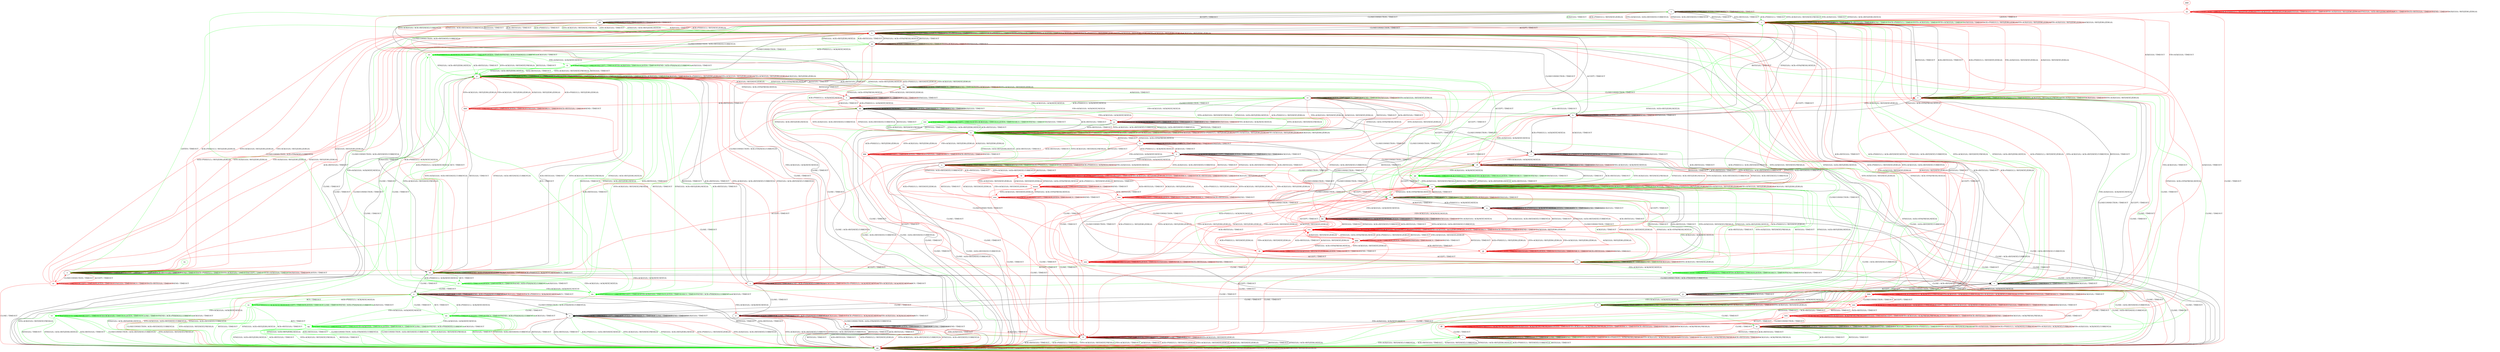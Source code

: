 digraph "" {
	graph ["Incoming time"=0.35558104515075684,
		"Outgoing time"=0.5081584453582764,
		Output="{'States': 68, 'Transitions': 996, 'Filename': '../results/tcp_preset_50_rerun/TCP_FreeBSD_Server-TCP_Windows8_Server-2.dot'}",
		Reference="{'States': 56, 'Transitions': 716, 'Filename': '../subjects/tcp/TCP_FreeBSD_Server.dot'}",
		Solver=yices,
		Updated="{'States': 39, 'Transitions': 495, 'Filename': '../subjects/tcp/TCP_Windows8_Server.dot'}",
		"f-measure"=0.45461598138091547,
		precision=0.5113438045375218,
		recall=0.4092178770949721
	];
	a -> a	[key=0,
		label="CLOSECONNECTION / TIMEOUT"];
	a -> a	[key=1,
		label="LISTEN / TIMEOUT"];
	a -> a	[key=2,
		label="RCV / TIMEOUT"];
	a -> a	[key=3,
		label="SEND / TIMEOUT"];
	a -> c	[key=0,
		label="RST(V,V,0) / TIMEOUT"];
	a -> c	[key=1,
		label="ACK+RST(V,V,0) / TIMEOUT"];
	a -> c	[key=2,
		color=green,
		label="ACK+PSH(V,V,1) / TIMEOUT"];
	a -> c	[key=3,
		color=green,
		label="SYN+ACK(V,V,0) / RST(NEXT,FRESH,0)"];
	a -> c	[key=4,
		color=green,
		label="FIN+ACK(V,V,0) / TIMEOUT"];
	a -> c	[key=5,
		color=green,
		label="SYN(V,V,0) / ACK+RST(ZERO,NEXT,0)"];
	a -> c	[key=6,
		color=green,
		label="ACK(V,V,0) / TIMEOUT"];
	a -> c	[key=7,
		color=red,
		label="ACK+PSH(V,V,1) / RST(NEXT,ZERO,0)"];
	a -> c	[key=8,
		color=red,
		label="SYN+ACK(V,V,0) / ACK+RST(NEXT,CURRENT,0)"];
	a -> c	[key=9,
		color=red,
		label="SYN(V,V,0) / ACK+RST(NEXT,CURRENT,0)"];
	a -> r	[key=0,
		label="CLOSE / TIMEOUT"];
	a -> v	[key=0,
		color=red,
		label="FIN+ACK(V,V,0) / TIMEOUT"];
	a -> v	[key=1,
		color=red,
		label="ACK(V,V,0) / TIMEOUT"];
	a -> dd	[key=0,
		label="ACCEPT / TIMEOUT"];
	b -> b	[key=0,
		label="RST(V,V,0) / TIMEOUT"];
	b -> b	[key=1,
		label="ACCEPT / TIMEOUT"];
	b -> b	[key=2,
		label="LISTEN / TIMEOUT"];
	b -> b	[key=3,
		label="RCV / TIMEOUT"];
	b -> b	[key=4,
		label="ACK+RST(V,V,0) / TIMEOUT"];
	b -> b	[key=5,
		label="SEND / TIMEOUT"];
	b -> b	[key=6,
		color=green,
		label="ACK+PSH(V,V,1) / TIMEOUT"];
	b -> b	[key=7,
		color=green,
		label="SYN+ACK(V,V,0) / TIMEOUT"];
	b -> b	[key=8,
		color=green,
		label="FIN+ACK(V,V,0) / TIMEOUT"];
	b -> b	[key=9,
		color=green,
		label="ACK(V,V,0) / TIMEOUT"];
	b -> b	[key=10,
		color=red,
		label="ACK+PSH(V,V,1) / RST(ZERO,ZERO,0)"];
	b -> b	[key=11,
		color=red,
		label="SYN+ACK(V,V,0) / RST(ZERO,ZERO,0)"];
	b -> b	[key=12,
		color=red,
		label="FIN+ACK(V,V,0) / RST(ZERO,ZERO,0)"];
	b -> b	[key=13,
		color=red,
		label="ACK(V,V,0) / RST(ZERO,ZERO,0)"];
	b -> c	[key=0,
		label="CLOSECONNECTION / TIMEOUT"];
	b -> aa	[key=0,
		label="SYN(V,V,0) / ACK+SYN(FRESH,NEXT,0)"];
	b -> gg	[key=0,
		label="CLOSE / TIMEOUT"];
	c -> b	[key=0,
		label="ACCEPT / TIMEOUT"];
	c -> c	[key=0,
		label="CLOSECONNECTION / TIMEOUT"];
	c -> c	[key=1,
		label="RST(V,V,0) / TIMEOUT"];
	c -> c	[key=2,
		label="LISTEN / TIMEOUT"];
	c -> c	[key=3,
		label="RCV / TIMEOUT"];
	c -> c	[key=4,
		label="ACK+RST(V,V,0) / TIMEOUT"];
	c -> c	[key=5,
		label="SEND / TIMEOUT"];
	c -> c	[key=6,
		color=green,
		label="ACK+PSH(V,V,1) / TIMEOUT"];
	c -> c	[key=7,
		color=green,
		label="SYN+ACK(V,V,0) / TIMEOUT"];
	c -> c	[key=8,
		color=green,
		label="FIN+ACK(V,V,0) / TIMEOUT"];
	c -> c	[key=9,
		color=green,
		label="ACK(V,V,0) / TIMEOUT"];
	c -> c	[key=10,
		color=red,
		label="ACK+PSH(V,V,1) / RST(ZERO,ZERO,0)"];
	c -> c	[key=11,
		color=red,
		label="SYN+ACK(V,V,0) / RST(ZERO,ZERO,0)"];
	c -> c	[key=12,
		color=red,
		label="FIN+ACK(V,V,0) / RST(ZERO,ZERO,0)"];
	c -> c	[key=13,
		color=red,
		label="ACK(V,V,0) / RST(ZERO,ZERO,0)"];
	c -> h	[key=0,
		label="SYN(V,V,0) / ACK+SYN(FRESH,NEXT,0)"];
	c -> gg	[key=0,
		label="CLOSE / TIMEOUT"];
	d -> d	[key=0,
		label="ACCEPT / TIMEOUT"];
	d -> d	[key=1,
		label="LISTEN / TIMEOUT"];
	d -> d	[key=2,
		label="CLOSE / TIMEOUT"];
	d -> d	[key=3,
		label="SEND / ACK+PSH(NEXT,CURRENT,1)"];
	d -> d	[key=4,
		label="ACK(V,V,0) / TIMEOUT"];
	d -> d	[key=5,
		color=red,
		label="ACK+PSH(V,V,1) / ACK(NEXT,NEXT,0)"];
	d -> d	[key=6,
		color=red,
		label="FIN+ACK(V,V,0) / ACK(NEXT,NEXT,0)"];
	d -> d	[key=7,
		color=red,
		label="RCV / TIMEOUT"];
	d -> r	[key=0,
		color=red,
		label="CLOSECONNECTION / ACK+FIN(NEXT,CURRENT,0)"];
	d -> gg	[key=0,
		label="RST(V,V,0) / TIMEOUT"];
	d -> gg	[key=1,
		label="ACK+RST(V,V,0) / TIMEOUT"];
	d -> gg	[key=2,
		color=red,
		label="SYN+ACK(V,V,0) / ACK+RST(NEXT,CURRENT,0)"];
	d -> gg	[key=3,
		color=red,
		label="SYN(V,V,0) / ACK+RST(NEXT,CURRENT,0)"];
	e -> c	[key=0,
		label="RST(V,V,0) / TIMEOUT"];
	e -> c	[key=1,
		label="ACK+RST(V,V,0) / TIMEOUT"];
	e -> c	[key=2,
		color=green,
		label="ACK+PSH(V,V,1) / ACK+RST(NEXT,NEXT,0)"];
	e -> c	[key=3,
		color=green,
		label="SYN+ACK(V,V,0) / RST(NEXT,FRESH,0)"];
	e -> c	[key=4,
		color=green,
		label="SYN(V,V,0) / ACK+RST(ZERO,NEXT,0)"];
	e -> c	[key=5,
		color=red,
		label="ACK+PSH(V,V,1) / RST(NEXT,ZERO,0)"];
	e -> c	[key=6,
		color=red,
		label="SYN+ACK(V,V,0) / ACK+RST(NEXT,CURRENT,0)"];
	e -> c	[key=7,
		color=red,
		label="SYN(V,V,0) / ACK+RST(NEXT,CURRENT,0)"];
	e -> e	[key=0,
		label="CLOSECONNECTION / TIMEOUT"];
	e -> e	[key=1,
		label="LISTEN / TIMEOUT"];
	e -> e	[key=2,
		label="RCV / TIMEOUT"];
	e -> e	[key=3,
		label="SEND / TIMEOUT"];
	e -> e	[key=4,
		label="ACK(V,V,0) / TIMEOUT"];
	e -> v	[key=0,
		color=green,
		label="FIN+ACK(V,V,0) / ACK(NEXT,NEXT,0)"];
	e -> x	[key=0,
		label="CLOSE / TIMEOUT"];
	e -> jj	[key=0,
		label="ACCEPT / TIMEOUT"];
	bbb	[color=red];
	e -> bbb	[key=0,
		color=red,
		label="FIN+ACK(V,V,0) / ACK(NEXT,NEXT,0)"];
	f -> b	[key=0,
		label="RST(V,V,0) / TIMEOUT"];
	f -> b	[key=1,
		label="ACK+RST(V,V,0) / TIMEOUT"];
	f -> b	[key=2,
		color=red,
		label="ACK+PSH(V,V,1) / RST(NEXT,ZERO,0)"];
	f -> b	[key=3,
		color=red,
		label="FIN+ACK(V,V,0) / RST(NEXT,ZERO,0)"];
	f -> b	[key=4,
		color=red,
		label="ACK(V,V,0) / RST(NEXT,ZERO,0)"];
	f -> f	[key=0,
		label="ACCEPT / TIMEOUT"];
	f -> f	[key=1,
		label="LISTEN / TIMEOUT"];
	f -> f	[key=2,
		label="RCV / TIMEOUT"];
	f -> f	[key=3,
		label="SEND / TIMEOUT"];
	f -> f	[key=4,
		color=green,
		label="ACK+PSH(V,V,1) / TIMEOUT"];
	f -> f	[key=5,
		color=green,
		label="SYN+ACK(V,V,0) / RST(NEXT,FRESH,0)"];
	f -> f	[key=6,
		color=green,
		label="FIN+ACK(V,V,0) / TIMEOUT"];
	f -> f	[key=7,
		color=green,
		label="ACK(V,V,0) / TIMEOUT"];
	f -> f	[key=8,
		color=red,
		label="SYN+ACK(V,V,0) / RST(NEXT,ZERO,0)"];
	f -> m	[key=0,
		color=green,
		label="CLOSE / TIMEOUT"];
	f -> v	[key=0,
		label="CLOSECONNECTION / TIMEOUT"];
	f -> aa	[key=0,
		label="SYN(V,V,0) / ACK+SYN(FRESH,NEXT,0)"];
	f -> ll	[key=0,
		color=red,
		label="CLOSE / TIMEOUT"];
	g -> g	[key=0,
		label="ACK+PSH(V,V,1) / ACK(NEXT,NEXT,0)"];
	g -> g	[key=1,
		label="ACCEPT / TIMEOUT"];
	g -> g	[key=2,
		label="LISTEN / TIMEOUT"];
	g -> g	[key=3,
		label="RCV / TIMEOUT"];
	g -> g	[key=4,
		label="SEND / TIMEOUT"];
	g -> g	[key=5,
		label="ACK(V,V,0) / TIMEOUT"];
	g -> g	[key=6,
		color=red,
		label="FIN+ACK(V,V,0) / ACK(NEXT,NEXT,0)"];
	g -> ff	[key=0,
		label="CLOSECONNECTION / TIMEOUT"];
	g -> gg	[key=0,
		label="CLOSE / ACK+RST(NEXT,CURRENT,0)"];
	g -> ii	[key=0,
		label="RST(V,V,0) / TIMEOUT"];
	g -> ii	[key=1,
		label="ACK+RST(V,V,0) / TIMEOUT"];
	g -> ii	[key=2,
		color=red,
		label="SYN+ACK(V,V,0) / ACK+RST(NEXT,CURRENT,0)"];
	g -> ii	[key=3,
		color=red,
		label="SYN(V,V,0) / ACK+RST(NEXT,CURRENT,0)"];
	h -> c	[key=0,
		label="RST(V,V,0) / TIMEOUT"];
	h -> h	[key=0,
		label="CLOSECONNECTION / TIMEOUT"];
	h -> h	[key=1,
		label="LISTEN / TIMEOUT"];
	h -> h	[key=2,
		label="RCV / TIMEOUT"];
	h -> h	[key=3,
		label="SEND / TIMEOUT"];
	h -> h	[key=4,
		color=red,
		label="SYN(V,V,0) / TIMEOUT"];
	h -> l	[key=0,
		label="ACK+PSH(V,V,1) / ACK(NEXT,NEXT,0)"];
	h -> l	[key=1,
		color=red,
		label="ACK(V,V,0) / TIMEOUT"];
	h -> o	[key=0,
		color=red,
		label="ACK+RST(V,V,0) / TIMEOUT"];
	h -> v	[key=0,
		color=red,
		label="SYN+ACK(V,V,0) / RST(NEXT,ZERO,0)"];
	h -> aa	[key=0,
		label="ACCEPT / TIMEOUT"];
	h -> ff	[key=0,
		color=red,
		label="FIN+ACK(V,V,0) / ACK(NEXT,NEXT,0)"];
	h -> ll	[key=0,
		color=red,
		label="CLOSE / TIMEOUT"];
	i -> i	[key=0,
		label="CLOSECONNECTION / TIMEOUT"];
	i -> i	[key=1,
		label="ACCEPT / TIMEOUT"];
	i -> i	[key=2,
		label="LISTEN / TIMEOUT"];
	i -> i	[key=3,
		label="RCV / TIMEOUT"];
	i -> i	[key=4,
		label="CLOSE / TIMEOUT"];
	i -> i	[key=5,
		label="SEND / TIMEOUT"];
	i -> i	[key=6,
		color=green,
		label="SYN+ACK(V,V,0) / TIMEOUT"];
	i -> i	[key=7,
		color=red,
		label="ACK+PSH(V,V,1) / ACK(FRESH,FRESH,0)"];
	i -> i	[key=8,
		color=red,
		label="SYN+ACK(V,V,0) / ACK(FRESH,FRESH,0)"];
	i -> i	[key=9,
		color=red,
		label="RST(V,V,0) / TIMEOUT"];
	i -> i	[key=10,
		color=red,
		label="FIN+ACK(V,V,0) / ACK(FRESH,FRESH,0)"];
	i -> i	[key=11,
		color=red,
		label="ACK+RST(V,V,0) / TIMEOUT"];
	i -> i	[key=12,
		color=red,
		label="ACK(V,V,0) / ACK(FRESH,FRESH,0)"];
	i -> gg	[key=0,
		label="SYN(V,V,0) / ACK+RST(ZERO,NEXT,0)"];
	i -> gg	[key=1,
		color=green,
		label="ACK+PSH(V,V,1) / RST(NEXT,CURRENT,0)"];
	i -> gg	[key=2,
		color=green,
		label="RST(V,V,0) / TIMEOUT"];
	i -> gg	[key=3,
		color=green,
		label="FIN+ACK(V,V,0) / RST(NEXT,CURRENT,0)"];
	i -> gg	[key=4,
		color=green,
		label="ACK+RST(V,V,0) / TIMEOUT"];
	i -> gg	[key=5,
		color=green,
		label="ACK(V,V,0) / RST(NEXT,CURRENT,0)"];
	j -> j	[key=0,
		label="CLOSECONNECTION / TIMEOUT"];
	j -> j	[key=1,
		label="LISTEN / TIMEOUT"];
	j -> j	[key=2,
		label="RCV / TIMEOUT"];
	j -> j	[key=3,
		label="SEND / TIMEOUT"];
	j -> j	[key=4,
		color=green,
		label="ACK(V,V,0) / TIMEOUT"];
	j -> j	[key=5,
		color=red,
		label="SYN+ACK(V,V,0) / RST(NEXT,ZERO,0)"];
	j -> v	[key=0,
		color=red,
		label="ACCEPT / TIMEOUT"];
	j -> w	[key=0,
		color=red,
		label="SYN(V,V,0) / ACK+SYN(FRESH,NEXT,0)"];
	j -> y	[key=0,
		label="RST(V,V,0) / TIMEOUT"];
	j -> y	[key=1,
		label="ACK+RST(V,V,0) / TIMEOUT"];
	j -> y	[key=2,
		color=green,
		label="SYN+ACK(V,V,0) / RST(NEXT,FRESH,0)"];
	j -> y	[key=3,
		color=green,
		label="SYN(V,V,0) / ACK+RST(ZERO,NEXT,0)"];
	j -> y	[key=4,
		color=red,
		label="ACK+PSH(V,V,1) / RST(NEXT,ZERO,0)"];
	j -> y	[key=5,
		color=red,
		label="FIN+ACK(V,V,0) / RST(NEXT,ZERO,0)"];
	j -> y	[key=6,
		color=red,
		label="ACK(V,V,0) / RST(NEXT,ZERO,0)"];
	j -> ee	[key=0,
		color=green,
		label="ACCEPT / TIMEOUT"];
	j -> ff	[key=0,
		color=green,
		label="ACK+PSH(V,V,1) / ACK(NEXT,NEXT,0)"];
	j -> gg	[key=0,
		color=green,
		label="CLOSE / ACK+RST(NEXT,CURRENT,0)"];
	j -> ll	[key=0,
		color=red,
		label="CLOSE / TIMEOUT"];
	mm	[color=green];
	j -> mm	[key=0,
		color=green,
		label="FIN+ACK(V,V,0) / ACK(NEXT,NEXT,0)"];
	k -> k	[key=0,
		label="ACCEPT / TIMEOUT"];
	k -> k	[key=1,
		label="LISTEN / TIMEOUT"];
	k -> k	[key=2,
		label="RCV / TIMEOUT"];
	k -> k	[key=3,
		label="SEND / TIMEOUT"];
	k -> k	[key=4,
		color=red,
		label="SYN(V,V,0) / TIMEOUT"];
	k -> u	[key=0,
		color=red,
		label="FIN+ACK(V,V,0) / ACK(NEXT,NEXT,0)"];
	k -> w	[key=0,
		label="CLOSECONNECTION / TIMEOUT"];
	k -> z	[key=0,
		color=red,
		label="ACK+PSH(V,V,1) / ACK(NEXT,NEXT,0)"];
	k -> z	[key=1,
		color=red,
		label="ACK(V,V,0) / TIMEOUT"];
	k -> cc	[key=0,
		color=red,
		label="SYN+ACK(V,V,0) / RST(NEXT,ZERO,0)"];
	k -> ii	[key=0,
		color=red,
		label="RST(V,V,0) / TIMEOUT"];
	k -> ll	[key=0,
		color=red,
		label="CLOSE / TIMEOUT"];
	kkk	[color=red];
	k -> kkk	[key=0,
		color=red,
		label="ACK+RST(V,V,0) / TIMEOUT"];
	l -> l	[key=0,
		label="CLOSECONNECTION / TIMEOUT"];
	l -> l	[key=1,
		label="ACK+PSH(V,V,1) / ACK(NEXT,NEXT,0)"];
	l -> l	[key=2,
		label="LISTEN / TIMEOUT"];
	l -> l	[key=3,
		label="RCV / TIMEOUT"];
	l -> l	[key=4,
		label="SEND / TIMEOUT"];
	l -> l	[key=5,
		label="ACK(V,V,0) / TIMEOUT"];
	l -> y	[key=0,
		label="RST(V,V,0) / TIMEOUT"];
	l -> y	[key=1,
		label="ACK+RST(V,V,0) / TIMEOUT"];
	l -> y	[key=2,
		color=red,
		label="SYN+ACK(V,V,0) / ACK+RST(NEXT,CURRENT,0)"];
	l -> y	[key=3,
		color=red,
		label="SYN(V,V,0) / ACK+RST(NEXT,CURRENT,0)"];
	l -> ee	[key=0,
		color=red,
		label="ACCEPT / TIMEOUT"];
	l -> ff	[key=0,
		color=red,
		label="FIN+ACK(V,V,0) / ACK(NEXT,NEXT,0)"];
	l -> gg	[key=0,
		label="CLOSE / ACK+RST(NEXT,CURRENT,0)"];
	m -> i	[key=0,
		color=red,
		label="RST(V,V,0) / TIMEOUT"];
	m -> i	[key=1,
		color=red,
		label="ACK+RST(V,V,0) / TIMEOUT"];
	m -> m	[key=0,
		label="CLOSECONNECTION / TIMEOUT"];
	m -> m	[key=1,
		label="ACCEPT / TIMEOUT"];
	m -> m	[key=2,
		label="LISTEN / TIMEOUT"];
	m -> m	[key=3,
		label="SYN(V,V,0) / TIMEOUT"];
	m -> m	[key=4,
		label="RCV / TIMEOUT"];
	m -> m	[key=5,
		label="CLOSE / TIMEOUT"];
	m -> m	[key=6,
		label="SEND / TIMEOUT"];
	m -> m	[key=7,
		label="ACK(V,V,0) / TIMEOUT"];
	m -> m	[key=8,
		color=green,
		label="ACK+PSH(V,V,1) / TIMEOUT"];
	m -> m	[key=9,
		color=green,
		label="SYN+ACK(V,V,0) / RST(NEXT,FRESH,0)"];
	m -> m	[key=10,
		color=green,
		label="FIN+ACK(V,V,0) / TIMEOUT"];
	m -> m	[key=11,
		color=red,
		label="ACK+PSH(V,V,1) / ACK(NEXT,CURRENT,0)"];
	m -> m	[key=12,
		color=red,
		label="SYN+ACK(V,V,0) / ACK(NEXT,CURRENT,0)"];
	m -> m	[key=13,
		color=red,
		label="FIN+ACK(V,V,0) / ACK(NEXT,CURRENT,0)"];
	m -> gg	[key=0,
		color=green,
		label="RST(V,V,0) / TIMEOUT"];
	m -> gg	[key=1,
		color=green,
		label="ACK+RST(V,V,0) / TIMEOUT"];
	n -> d	[key=0,
		color=red,
		label="FIN+ACK(V,V,0) / ACK(NEXT,NEXT,0)"];
	n -> n	[key=0,
		label="ACCEPT / TIMEOUT"];
	n -> n	[key=1,
		label="LISTEN / TIMEOUT"];
	n -> n	[key=2,
		label="CLOSE / TIMEOUT"];
	n -> n	[key=3,
		label="SEND / ACK+PSH(NEXT,CURRENT,1)"];
	n -> n	[key=4,
		label="ACK(V,V,0) / TIMEOUT"];
	n -> n	[key=5,
		color=red,
		label="ACK+PSH(V,V,1) / ACK(NEXT,NEXT,0)"];
	n -> n	[key=6,
		color=red,
		label="RCV / TIMEOUT"];
	n -> x	[key=0,
		label="CLOSECONNECTION / ACK+FIN(NEXT,CURRENT,0)"];
	n -> gg	[key=0,
		label="RST(V,V,0) / TIMEOUT"];
	n -> gg	[key=1,
		label="ACK+RST(V,V,0) / TIMEOUT"];
	n -> gg	[key=2,
		color=green,
		label="SYN+ACK(V,V,0) / RST(NEXT,FRESH,0)"];
	n -> gg	[key=3,
		color=green,
		label="SYN(V,V,0) / ACK+RST(ZERO,NEXT,0)"];
	n -> gg	[key=4,
		color=red,
		label="SYN+ACK(V,V,0) / ACK+RST(NEXT,CURRENT,0)"];
	n -> gg	[key=5,
		color=red,
		label="SYN(V,V,0) / ACK+RST(NEXT,CURRENT,0)"];
	qq	[color=green];
	n -> qq	[key=0,
		color=green,
		label="FIN+ACK(V,V,0) / ACK(NEXT,NEXT,0)"];
	ss	[color=green];
	n -> ss	[key=0,
		color=green,
		label="ACK+PSH(V,V,1) / ACK(NEXT,NEXT,0)"];
	uu	[color=green];
	n -> uu	[key=0,
		color=green,
		label="RCV / TIMEOUT"];
	o -> c	[key=0,
		color=green,
		label="LISTEN / TIMEOUT"];
	o -> c	[key=1,
		color=red,
		label="ACK+PSH(V,V,1) / RST(ZERO,ZERO,0)"];
	o -> c	[key=2,
		color=red,
		label="SYN+ACK(V,V,0) / RST(ZERO,ZERO,0)"];
	o -> c	[key=3,
		color=red,
		label="FIN+ACK(V,V,0) / RST(ZERO,ZERO,0)"];
	o -> c	[key=4,
		color=red,
		label="ACK(V,V,0) / RST(ZERO,ZERO,0)"];
	o -> o	[key=0,
		label="CLOSECONNECTION / TIMEOUT"];
	o -> o	[key=1,
		label="RST(V,V,0) / TIMEOUT"];
	o -> o	[key=2,
		label="SYN(V,V,0) / TIMEOUT"];
	o -> o	[key=3,
		label="RCV / TIMEOUT"];
	o -> o	[key=4,
		label="ACK+RST(V,V,0) / TIMEOUT"];
	o -> o	[key=5,
		label="SEND / TIMEOUT"];
	o -> o	[key=6,
		color=green,
		label="ACK+PSH(V,V,1) / TIMEOUT"];
	o -> o	[key=7,
		color=green,
		label="SYN+ACK(V,V,0) / TIMEOUT"];
	o -> o	[key=8,
		color=green,
		label="ACCEPT / TIMEOUT"];
	o -> o	[key=9,
		color=green,
		label="FIN+ACK(V,V,0) / TIMEOUT"];
	o -> o	[key=10,
		color=green,
		label="ACK(V,V,0) / TIMEOUT"];
	o -> o	[key=11,
		color=red,
		label="LISTEN / TIMEOUT"];
	o -> gg	[key=0,
		label="CLOSE / TIMEOUT"];
	zz	[color=red];
	o -> zz	[key=0,
		color=red,
		label="ACCEPT / TIMEOUT"];
	p -> c	[key=0,
		label="CLOSECONNECTION / TIMEOUT"];
	p -> p	[key=0,
		label="RST(V,V,0) / TIMEOUT"];
	p -> p	[key=1,
		label="ACCEPT / TIMEOUT"];
	p -> p	[key=2,
		label="LISTEN / TIMEOUT"];
	p -> p	[key=3,
		label="RCV / TIMEOUT"];
	p -> p	[key=4,
		label="ACK+RST(V,V,0) / TIMEOUT"];
	p -> p	[key=5,
		label="SEND / TIMEOUT"];
	p -> p	[key=6,
		color=green,
		label="ACK+PSH(V,V,1) / TIMEOUT"];
	p -> p	[key=7,
		color=green,
		label="SYN+ACK(V,V,0) / TIMEOUT"];
	p -> p	[key=8,
		color=green,
		label="FIN+ACK(V,V,0) / TIMEOUT"];
	p -> p	[key=9,
		color=green,
		label="ACK(V,V,0) / TIMEOUT"];
	p -> p	[key=10,
		color=red,
		label="ACK+PSH(V,V,1) / RST(ZERO,ZERO,0)"];
	p -> p	[key=11,
		color=red,
		label="SYN+ACK(V,V,0) / RST(ZERO,ZERO,0)"];
	p -> p	[key=12,
		color=red,
		label="FIN+ACK(V,V,0) / RST(ZERO,ZERO,0)"];
	p -> p	[key=13,
		color=red,
		label="ACK(V,V,0) / RST(ZERO,ZERO,0)"];
	p -> t	[key=0,
		color=red,
		label="SYN(V,V,0) / ACK+SYN(FRESH,NEXT,0)"];
	p -> gg	[key=0,
		label="CLOSE / TIMEOUT"];
	p -> hh	[key=0,
		color=green,
		label="SYN(V,V,0) / ACK+SYN(FRESH,NEXT,0)"];
	q -> l	[key=0,
		color=red,
		label="ACCEPT / TIMEOUT"];
	q -> q	[key=0,
		label="CLOSECONNECTION / TIMEOUT"];
	q -> q	[key=1,
		label="ACK+PSH(V,V,1) / ACK(NEXT,NEXT,0)"];
	q -> q	[key=2,
		label="LISTEN / TIMEOUT"];
	q -> q	[key=3,
		label="RCV / TIMEOUT"];
	q -> q	[key=4,
		label="SEND / TIMEOUT"];
	q -> q	[key=5,
		label="ACK(V,V,0) / TIMEOUT"];
	q -> bb	[key=0,
		color=red,
		label="FIN+ACK(V,V,0) / ACK(NEXT,NEXT,0)"];
	q -> gg	[key=0,
		label="CLOSE / ACK+RST(NEXT,CURRENT,0)"];
	ccc	[color=red];
	q -> ccc	[key=0,
		color=red,
		label="SYN+ACK(V,V,0) / ACK+RST(NEXT,CURRENT,0)"];
	q -> ccc	[key=1,
		color=red,
		label="RST(V,V,0) / TIMEOUT"];
	q -> ccc	[key=2,
		color=red,
		label="SYN(V,V,0) / ACK+RST(NEXT,CURRENT,0)"];
	q -> ccc	[key=3,
		color=red,
		label="ACK+RST(V,V,0) / TIMEOUT"];
	r -> r	[key=0,
		label="CLOSECONNECTION / TIMEOUT"];
	r -> r	[key=1,
		label="ACCEPT / TIMEOUT"];
	r -> r	[key=2,
		label="LISTEN / TIMEOUT"];
	r -> r	[key=3,
		label="RCV / TIMEOUT"];
	r -> r	[key=4,
		label="CLOSE / TIMEOUT"];
	r -> r	[key=5,
		label="SEND / TIMEOUT"];
	r -> gg	[key=0,
		label="RST(V,V,0) / TIMEOUT"];
	r -> gg	[key=1,
		label="ACK+RST(V,V,0) / TIMEOUT"];
	r -> gg	[key=2,
		color=red,
		label="ACK+PSH(V,V,1) / RST(NEXT,ZERO,0)"];
	r -> gg	[key=3,
		color=red,
		label="SYN+ACK(V,V,0) / ACK+RST(NEXT,CURRENT,0)"];
	r -> gg	[key=4,
		color=red,
		label="SYN(V,V,0) / ACK+RST(NEXT,CURRENT,0)"];
	r -> ll	[key=0,
		color=red,
		label="FIN+ACK(V,V,0) / TIMEOUT"];
	r -> ll	[key=1,
		color=red,
		label="ACK(V,V,0) / TIMEOUT"];
	s -> a	[key=0,
		color=red,
		label="CLOSECONNECTION / ACK+FIN(NEXT,CURRENT,0)"];
	s -> d	[key=0,
		label="CLOSE / TIMEOUT"];
	s -> p	[key=0,
		label="RST(V,V,0) / TIMEOUT"];
	s -> p	[key=1,
		label="ACK+RST(V,V,0) / TIMEOUT"];
	s -> p	[key=2,
		color=red,
		label="SYN+ACK(V,V,0) / ACK+RST(NEXT,CURRENT,0)"];
	s -> p	[key=3,
		color=red,
		label="SYN(V,V,0) / ACK+RST(NEXT,CURRENT,0)"];
	s -> s	[key=0,
		label="ACCEPT / TIMEOUT"];
	s -> s	[key=1,
		label="LISTEN / TIMEOUT"];
	s -> s	[key=2,
		label="SEND / ACK+PSH(NEXT,CURRENT,1)"];
	s -> s	[key=3,
		label="ACK(V,V,0) / TIMEOUT"];
	s -> s	[key=4,
		color=red,
		label="ACK+PSH(V,V,1) / ACK(NEXT,NEXT,0)"];
	s -> s	[key=5,
		color=red,
		label="FIN+ACK(V,V,0) / ACK(NEXT,NEXT,0)"];
	s -> s	[key=6,
		color=red,
		label="RCV / TIMEOUT"];
	t -> g	[key=0,
		color=red,
		label="FIN+ACK(V,V,0) / ACK(NEXT,NEXT,0)"];
	t -> h	[key=0,
		label="CLOSECONNECTION / TIMEOUT"];
	t -> p	[key=0,
		color=red,
		label="RST(V,V,0) / TIMEOUT"];
	t -> t	[key=0,
		label="ACCEPT / TIMEOUT"];
	t -> t	[key=1,
		label="LISTEN / TIMEOUT"];
	t -> t	[key=2,
		label="RCV / TIMEOUT"];
	t -> t	[key=3,
		label="SEND / TIMEOUT"];
	t -> t	[key=4,
		color=red,
		label="SYN(V,V,0) / TIMEOUT"];
	t -> hh	[key=0,
		color=red,
		label="SYN+ACK(V,V,0) / RST(NEXT,ZERO,0)"];
	t -> kk	[key=0,
		color=red,
		label="ACK+PSH(V,V,1) / ACK(NEXT,NEXT,0)"];
	t -> kk	[key=1,
		color=red,
		label="ACK(V,V,0) / TIMEOUT"];
	t -> ll	[key=0,
		color=red,
		label="CLOSE / TIMEOUT"];
	ddd	[color=red];
	t -> ddd	[key=0,
		color=red,
		label="ACK+RST(V,V,0) / TIMEOUT"];
	u -> u	[key=0,
		label="ACCEPT / TIMEOUT"];
	u -> u	[key=1,
		label="LISTEN / TIMEOUT"];
	u -> u	[key=2,
		label="RCV / TIMEOUT"];
	u -> u	[key=3,
		label="SEND / TIMEOUT"];
	u -> u	[key=4,
		label="ACK(V,V,0) / TIMEOUT"];
	u -> u	[key=5,
		color=green,
		label="ACK+PSH(V,V,1) / TIMEOUT"];
	u -> u	[key=6,
		color=green,
		label="FIN+ACK(V,V,0) / TIMEOUT"];
	u -> u	[key=7,
		color=red,
		label="ACK+PSH(V,V,1) / ACK(NEXT,NEXT,0)"];
	u -> u	[key=8,
		color=red,
		label="FIN+ACK(V,V,0) / ACK(NEXT,NEXT,0)"];
	u -> bb	[key=0,
		color=red,
		label="CLOSECONNECTION / TIMEOUT"];
	u -> gg	[key=0,
		label="CLOSE / ACK+RST(NEXT,CURRENT,0)"];
	u -> ii	[key=0,
		color=green,
		label="SYN+ACK(V,V,0) / RST(NEXT,FRESH,0)"];
	u -> ii	[key=1,
		color=green,
		label="RST(V,V,0) / TIMEOUT"];
	u -> ii	[key=2,
		color=green,
		label="SYN(V,V,0) / ACK+RST(ZERO,NEXT,0)"];
	u -> ii	[key=3,
		color=green,
		label="ACK+RST(V,V,0) / TIMEOUT"];
	pp	[color=green];
	u -> pp	[key=0,
		color=green,
		label="CLOSECONNECTION / TIMEOUT"];
	lll	[color=red];
	u -> lll	[key=0,
		color=red,
		label="SYN+ACK(V,V,0) / ACK+RST(NEXT,CURRENT,0)"];
	u -> lll	[key=1,
		color=red,
		label="RST(V,V,0) / TIMEOUT"];
	u -> lll	[key=2,
		color=red,
		label="SYN(V,V,0) / ACK+RST(NEXT,CURRENT,0)"];
	u -> lll	[key=3,
		color=red,
		label="ACK+RST(V,V,0) / TIMEOUT"];
	v -> c	[key=0,
		label="RST(V,V,0) / TIMEOUT"];
	v -> c	[key=1,
		label="ACK+RST(V,V,0) / TIMEOUT"];
	v -> c	[key=2,
		color=red,
		label="ACK+PSH(V,V,1) / RST(NEXT,ZERO,0)"];
	v -> c	[key=3,
		color=red,
		label="FIN+ACK(V,V,0) / RST(NEXT,ZERO,0)"];
	v -> c	[key=4,
		color=red,
		label="ACK(V,V,0) / RST(NEXT,ZERO,0)"];
	v -> f	[key=0,
		label="ACCEPT / TIMEOUT"];
	v -> h	[key=0,
		label="SYN(V,V,0) / ACK+SYN(FRESH,NEXT,0)"];
	v -> m	[key=0,
		color=green,
		label="CLOSE / TIMEOUT"];
	v -> v	[key=0,
		label="CLOSECONNECTION / TIMEOUT"];
	v -> v	[key=1,
		label="LISTEN / TIMEOUT"];
	v -> v	[key=2,
		label="RCV / TIMEOUT"];
	v -> v	[key=3,
		label="SEND / TIMEOUT"];
	v -> v	[key=4,
		color=green,
		label="ACK+PSH(V,V,1) / TIMEOUT"];
	v -> v	[key=5,
		color=green,
		label="SYN+ACK(V,V,0) / RST(NEXT,FRESH,0)"];
	v -> v	[key=6,
		color=green,
		label="FIN+ACK(V,V,0) / TIMEOUT"];
	v -> v	[key=7,
		color=green,
		label="ACK(V,V,0) / TIMEOUT"];
	v -> v	[key=8,
		color=red,
		label="SYN+ACK(V,V,0) / RST(NEXT,ZERO,0)"];
	v -> ll	[key=0,
		color=red,
		label="CLOSE / TIMEOUT"];
	w -> c	[key=0,
		color=green,
		label="SYN(V,V,0) / ACK+RST(ZERO,NEXT,0)"];
	w -> c	[key=1,
		color=green,
		label="ACK+RST(V,V,0) / TIMEOUT"];
	w -> h	[key=0,
		color=red,
		label="ACCEPT / TIMEOUT"];
	w -> i	[key=0,
		color=green,
		label="CLOSE / TIMEOUT"];
	w -> j	[key=0,
		color=green,
		label="ACK(V,V,0) / TIMEOUT"];
	w -> j	[key=1,
		color=red,
		label="SYN+ACK(V,V,0) / RST(NEXT,ZERO,0)"];
	w -> q	[key=0,
		label="ACK+PSH(V,V,1) / ACK(NEXT,NEXT,0)"];
	w -> q	[key=1,
		color=red,
		label="ACK(V,V,0) / TIMEOUT"];
	w -> w	[key=0,
		label="CLOSECONNECTION / TIMEOUT"];
	w -> w	[key=1,
		label="LISTEN / TIMEOUT"];
	w -> w	[key=2,
		label="RCV / TIMEOUT"];
	w -> w	[key=3,
		label="SEND / TIMEOUT"];
	w -> w	[key=4,
		color=green,
		label="SYN+ACK(V,V,0) / TIMEOUT"];
	w -> w	[key=5,
		color=red,
		label="SYN(V,V,0) / TIMEOUT"];
	w -> y	[key=0,
		color=red,
		label="RST(V,V,0) / TIMEOUT"];
	w -> bb	[key=0,
		color=red,
		label="FIN+ACK(V,V,0) / ACK(NEXT,NEXT,0)"];
	w -> ll	[key=0,
		color=red,
		label="CLOSE / TIMEOUT"];
	w -> mm	[key=0,
		color=green,
		label="FIN+ACK(V,V,0) / ACK(NEXT,NEXT,0)"];
	aaa	[color=red];
	w -> aaa	[key=0,
		color=red,
		label="ACK+RST(V,V,0) / TIMEOUT"];
	x -> m	[key=0,
		label="FIN+ACK(V,V,0) / ACK(NEXT,NEXT,0)"];
	x -> x	[key=0,
		label="CLOSECONNECTION / TIMEOUT"];
	x -> x	[key=1,
		label="ACCEPT / TIMEOUT"];
	x -> x	[key=2,
		label="LISTEN / TIMEOUT"];
	x -> x	[key=3,
		label="RCV / TIMEOUT"];
	x -> x	[key=4,
		label="CLOSE / TIMEOUT"];
	x -> x	[key=5,
		label="SEND / TIMEOUT"];
	x -> x	[key=6,
		label="ACK(V,V,0) / TIMEOUT"];
	x -> gg	[key=0,
		label="RST(V,V,0) / TIMEOUT"];
	x -> gg	[key=1,
		label="ACK+RST(V,V,0) / TIMEOUT"];
	x -> gg	[key=2,
		color=green,
		label="ACK+PSH(V,V,1) / ACK+RST(NEXT,NEXT,0)"];
	x -> gg	[key=3,
		color=green,
		label="SYN+ACK(V,V,0) / RST(NEXT,FRESH,0)"];
	x -> gg	[key=4,
		color=green,
		label="SYN(V,V,0) / ACK+RST(ZERO,NEXT,0)"];
	x -> gg	[key=5,
		color=red,
		label="ACK+PSH(V,V,1) / RST(NEXT,ZERO,0)"];
	x -> gg	[key=6,
		color=red,
		label="SYN+ACK(V,V,0) / ACK+RST(NEXT,CURRENT,0)"];
	x -> gg	[key=7,
		color=red,
		label="SYN(V,V,0) / ACK+RST(NEXT,CURRENT,0)"];
	y -> c	[key=0,
		color=red,
		label="ACCEPT / TIMEOUT"];
	y -> p	[key=0,
		color=green,
		label="ACCEPT / TIMEOUT"];
	y -> w	[key=0,
		color=red,
		label="SYN(V,V,0) / ACK+SYN(FRESH,NEXT,0)"];
	y -> y	[key=0,
		label="CLOSECONNECTION / TIMEOUT"];
	y -> y	[key=1,
		label="RST(V,V,0) / TIMEOUT"];
	y -> y	[key=2,
		label="LISTEN / TIMEOUT"];
	y -> y	[key=3,
		label="RCV / TIMEOUT"];
	y -> y	[key=4,
		label="ACK+RST(V,V,0) / TIMEOUT"];
	y -> y	[key=5,
		label="SEND / TIMEOUT"];
	y -> y	[key=6,
		color=green,
		label="ACK+PSH(V,V,1) / TIMEOUT"];
	y -> y	[key=7,
		color=green,
		label="SYN+ACK(V,V,0) / TIMEOUT"];
	y -> y	[key=8,
		color=green,
		label="FIN+ACK(V,V,0) / TIMEOUT"];
	y -> y	[key=9,
		color=green,
		label="SYN(V,V,0) / TIMEOUT"];
	y -> y	[key=10,
		color=green,
		label="ACK(V,V,0) / TIMEOUT"];
	y -> y	[key=11,
		color=red,
		label="ACK+PSH(V,V,1) / RST(ZERO,ZERO,0)"];
	y -> y	[key=12,
		color=red,
		label="SYN+ACK(V,V,0) / RST(ZERO,ZERO,0)"];
	y -> y	[key=13,
		color=red,
		label="FIN+ACK(V,V,0) / RST(ZERO,ZERO,0)"];
	y -> y	[key=14,
		color=red,
		label="ACK(V,V,0) / RST(ZERO,ZERO,0)"];
	y -> gg	[key=0,
		label="CLOSE / TIMEOUT"];
	z -> q	[key=0,
		label="CLOSECONNECTION / TIMEOUT"];
	z -> u	[key=0,
		label="FIN+ACK(V,V,0) / ACK(NEXT,NEXT,0)"];
	z -> z	[key=0,
		label="ACK+PSH(V,V,1) / ACK(NEXT,NEXT,0)"];
	z -> z	[key=1,
		label="ACCEPT / TIMEOUT"];
	z -> z	[key=2,
		label="LISTEN / TIMEOUT"];
	z -> z	[key=3,
		label="RCV / TIMEOUT"];
	z -> z	[key=4,
		label="SEND / TIMEOUT"];
	z -> z	[key=5,
		label="ACK(V,V,0) / TIMEOUT"];
	z -> gg	[key=0,
		label="CLOSE / ACK+RST(NEXT,CURRENT,0)"];
	z -> lll	[key=0,
		color=red,
		label="SYN+ACK(V,V,0) / ACK+RST(NEXT,CURRENT,0)"];
	z -> lll	[key=1,
		color=red,
		label="RST(V,V,0) / TIMEOUT"];
	z -> lll	[key=2,
		color=red,
		label="SYN(V,V,0) / ACK+RST(NEXT,CURRENT,0)"];
	z -> lll	[key=3,
		color=red,
		label="ACK+RST(V,V,0) / TIMEOUT"];
	aa -> b	[key=0,
		label="RST(V,V,0) / TIMEOUT"];
	aa -> b	[key=1,
		color=green,
		label="SYN(V,V,0) / ACK+RST(ZERO,NEXT,0)"];
	aa -> b	[key=2,
		color=green,
		label="ACK+RST(V,V,0) / TIMEOUT"];
	aa -> f	[key=0,
		color=red,
		label="SYN+ACK(V,V,0) / RST(NEXT,ZERO,0)"];
	aa -> h	[key=0,
		label="CLOSECONNECTION / TIMEOUT"];
	aa -> i	[key=0,
		color=green,
		label="CLOSE / TIMEOUT"];
	aa -> s	[key=0,
		color=red,
		label="FIN+ACK(V,V,0) / ACK(NEXT,NEXT,0)"];
	aa -> aa	[key=0,
		label="ACCEPT / TIMEOUT"];
	aa -> aa	[key=1,
		label="LISTEN / TIMEOUT"];
	aa -> aa	[key=2,
		label="RCV / TIMEOUT"];
	aa -> aa	[key=3,
		label="SEND / TIMEOUT"];
	aa -> aa	[key=4,
		color=green,
		label="SYN+ACK(V,V,0) / TIMEOUT"];
	aa -> aa	[key=5,
		color=red,
		label="SYN(V,V,0) / TIMEOUT"];
	aa -> ee	[key=0,
		label="ACK(V,V,0) / TIMEOUT"];
	aa -> ee	[key=1,
		color=red,
		label="ACK+PSH(V,V,1) / ACK(NEXT,NEXT,0)"];
	aa -> ll	[key=0,
		color=red,
		label="CLOSE / TIMEOUT"];
	nn	[color=green];
	aa -> nn	[key=0,
		color=green,
		label="FIN+ACK(V,V,0) / ACK(NEXT,NEXT,0)"];
	oo	[color=green];
	aa -> oo	[key=0,
		color=green,
		label="ACK+PSH(V,V,1) / ACK(NEXT,NEXT,0)"];
	aa -> zz	[key=0,
		color=red,
		label="ACK+RST(V,V,0) / TIMEOUT"];
	bb -> bb	[key=0,
		label="CLOSECONNECTION / TIMEOUT"];
	bb -> bb	[key=1,
		label="ACK+PSH(V,V,1) / ACK(NEXT,NEXT,0)"];
	bb -> bb	[key=2,
		label="LISTEN / TIMEOUT"];
	bb -> bb	[key=3,
		label="RCV / TIMEOUT"];
	bb -> bb	[key=4,
		label="SEND / TIMEOUT"];
	bb -> bb	[key=5,
		label="ACK(V,V,0) / TIMEOUT"];
	bb -> bb	[key=6,
		color=red,
		label="FIN+ACK(V,V,0) / ACK(NEXT,NEXT,0)"];
	bb -> ff	[key=0,
		color=red,
		label="ACCEPT / TIMEOUT"];
	bb -> gg	[key=0,
		label="CLOSE / ACK+RST(NEXT,CURRENT,0)"];
	bb -> ccc	[key=0,
		color=red,
		label="SYN+ACK(V,V,0) / ACK+RST(NEXT,CURRENT,0)"];
	bb -> ccc	[key=1,
		color=red,
		label="RST(V,V,0) / TIMEOUT"];
	bb -> ccc	[key=2,
		color=red,
		label="SYN(V,V,0) / ACK+RST(NEXT,CURRENT,0)"];
	bb -> ccc	[key=3,
		color=red,
		label="ACK+RST(V,V,0) / TIMEOUT"];
	cc -> j	[key=0,
		label="CLOSECONNECTION / TIMEOUT"];
	cc -> k	[key=0,
		color=red,
		label="SYN(V,V,0) / ACK+SYN(FRESH,NEXT,0)"];
	cc -> cc	[key=0,
		label="ACCEPT / TIMEOUT"];
	cc -> cc	[key=1,
		label="LISTEN / TIMEOUT"];
	cc -> cc	[key=2,
		label="RCV / TIMEOUT"];
	cc -> cc	[key=3,
		label="SEND / TIMEOUT"];
	cc -> cc	[key=4,
		color=green,
		label="ACK(V,V,0) / TIMEOUT"];
	cc -> cc	[key=5,
		color=red,
		label="SYN+ACK(V,V,0) / RST(NEXT,ZERO,0)"];
	cc -> gg	[key=0,
		color=green,
		label="CLOSE / ACK+RST(NEXT,CURRENT,0)"];
	cc -> ii	[key=0,
		label="RST(V,V,0) / TIMEOUT"];
	cc -> ii	[key=1,
		label="ACK+RST(V,V,0) / TIMEOUT"];
	cc -> ii	[key=2,
		color=green,
		label="SYN+ACK(V,V,0) / RST(NEXT,FRESH,0)"];
	cc -> ii	[key=3,
		color=green,
		label="SYN(V,V,0) / ACK+RST(ZERO,NEXT,0)"];
	cc -> ii	[key=4,
		color=red,
		label="ACK+PSH(V,V,1) / RST(NEXT,ZERO,0)"];
	cc -> ii	[key=5,
		color=red,
		label="FIN+ACK(V,V,0) / RST(NEXT,ZERO,0)"];
	cc -> ii	[key=6,
		color=red,
		label="ACK(V,V,0) / RST(NEXT,ZERO,0)"];
	cc -> kk	[key=0,
		color=green,
		label="ACK+PSH(V,V,1) / ACK(NEXT,NEXT,0)"];
	cc -> ll	[key=0,
		color=red,
		label="CLOSE / TIMEOUT"];
	ww	[color=green];
	cc -> ww	[key=0,
		color=green,
		label="FIN+ACK(V,V,0) / ACK(NEXT,NEXT,0)"];
	dd -> a	[key=0,
		label="CLOSECONNECTION / TIMEOUT"];
	dd -> b	[key=0,
		label="RST(V,V,0) / TIMEOUT"];
	dd -> b	[key=1,
		label="ACK+RST(V,V,0) / TIMEOUT"];
	dd -> b	[key=2,
		color=green,
		label="ACK+PSH(V,V,1) / TIMEOUT"];
	dd -> b	[key=3,
		color=green,
		label="SYN+ACK(V,V,0) / RST(NEXT,FRESH,0)"];
	dd -> b	[key=4,
		color=green,
		label="FIN+ACK(V,V,0) / TIMEOUT"];
	dd -> b	[key=5,
		color=green,
		label="SYN(V,V,0) / ACK+RST(ZERO,NEXT,0)"];
	dd -> b	[key=6,
		color=green,
		label="ACK(V,V,0) / TIMEOUT"];
	dd -> b	[key=7,
		color=red,
		label="ACK+PSH(V,V,1) / RST(NEXT,ZERO,0)"];
	dd -> b	[key=8,
		color=red,
		label="SYN+ACK(V,V,0) / ACK+RST(NEXT,CURRENT,0)"];
	dd -> b	[key=9,
		color=red,
		label="SYN(V,V,0) / ACK+RST(NEXT,CURRENT,0)"];
	dd -> f	[key=0,
		color=red,
		label="FIN+ACK(V,V,0) / TIMEOUT"];
	dd -> f	[key=1,
		color=red,
		label="ACK(V,V,0) / TIMEOUT"];
	dd -> r	[key=0,
		label="CLOSE / TIMEOUT"];
	dd -> dd	[key=0,
		label="ACCEPT / TIMEOUT"];
	dd -> dd	[key=1,
		label="LISTEN / TIMEOUT"];
	dd -> dd	[key=2,
		label="RCV / TIMEOUT"];
	dd -> dd	[key=3,
		label="SEND / TIMEOUT"];
	ee -> e	[key=0,
		label="CLOSECONNECTION / ACK+FIN(NEXT,CURRENT,0)"];
	ee -> n	[key=0,
		label="CLOSE / TIMEOUT"];
	ee -> p	[key=0,
		label="RST(V,V,0) / TIMEOUT"];
	ee -> p	[key=1,
		label="ACK+RST(V,V,0) / TIMEOUT"];
	ee -> p	[key=2,
		color=green,
		label="SYN+ACK(V,V,0) / RST(NEXT,FRESH,0)"];
	ee -> p	[key=3,
		color=green,
		label="SYN(V,V,0) / ACK+RST(ZERO,NEXT,0)"];
	ee -> p	[key=4,
		color=red,
		label="SYN+ACK(V,V,0) / ACK+RST(NEXT,CURRENT,0)"];
	ee -> p	[key=5,
		color=red,
		label="SYN(V,V,0) / ACK+RST(NEXT,CURRENT,0)"];
	ee -> s	[key=0,
		color=red,
		label="FIN+ACK(V,V,0) / ACK(NEXT,NEXT,0)"];
	ee -> ee	[key=0,
		label="ACCEPT / TIMEOUT"];
	ee -> ee	[key=1,
		label="LISTEN / TIMEOUT"];
	ee -> ee	[key=2,
		label="SEND / ACK+PSH(NEXT,CURRENT,1)"];
	ee -> ee	[key=3,
		label="ACK(V,V,0) / TIMEOUT"];
	ee -> ee	[key=4,
		color=red,
		label="ACK+PSH(V,V,1) / ACK(NEXT,NEXT,0)"];
	ee -> ee	[key=5,
		color=red,
		label="RCV / TIMEOUT"];
	ee -> nn	[key=0,
		color=green,
		label="FIN+ACK(V,V,0) / ACK(NEXT,NEXT,0)"];
	ee -> oo	[key=0,
		color=green,
		label="ACK+PSH(V,V,1) / ACK(NEXT,NEXT,0)"];
	rr	[color=green];
	ee -> rr	[key=0,
		color=green,
		label="RCV / TIMEOUT"];
	ff -> s	[key=0,
		color=red,
		label="ACCEPT / TIMEOUT"];
	ff -> y	[key=0,
		label="RST(V,V,0) / TIMEOUT"];
	ff -> y	[key=1,
		label="ACK+RST(V,V,0) / TIMEOUT"];
	ff -> y	[key=2,
		color=green,
		label="SYN+ACK(V,V,0) / RST(NEXT,FRESH,0)"];
	ff -> y	[key=3,
		color=green,
		label="SYN(V,V,0) / ACK+RST(ZERO,NEXT,0)"];
	ff -> y	[key=4,
		color=red,
		label="SYN+ACK(V,V,0) / ACK+RST(NEXT,CURRENT,0)"];
	ff -> y	[key=5,
		color=red,
		label="SYN(V,V,0) / ACK+RST(NEXT,CURRENT,0)"];
	ff -> ff	[key=0,
		label="CLOSECONNECTION / TIMEOUT"];
	ff -> ff	[key=1,
		label="ACK+PSH(V,V,1) / ACK(NEXT,NEXT,0)"];
	ff -> ff	[key=2,
		label="LISTEN / TIMEOUT"];
	ff -> ff	[key=3,
		label="RCV / TIMEOUT"];
	ff -> ff	[key=4,
		label="SEND / TIMEOUT"];
	ff -> ff	[key=5,
		label="ACK(V,V,0) / TIMEOUT"];
	ff -> ff	[key=6,
		color=red,
		label="FIN+ACK(V,V,0) / ACK(NEXT,NEXT,0)"];
	ff -> gg	[key=0,
		label="CLOSE / ACK+RST(NEXT,CURRENT,0)"];
	ff -> oo	[key=0,
		color=green,
		label="ACCEPT / TIMEOUT"];
	ff -> pp	[key=0,
		color=green,
		label="FIN+ACK(V,V,0) / ACK(NEXT,NEXT,0)"];
	gg -> gg	[key=0,
		label="CLOSECONNECTION / TIMEOUT"];
	gg -> gg	[key=1,
		label="RST(V,V,0) / TIMEOUT"];
	gg -> gg	[key=2,
		label="ACCEPT / TIMEOUT"];
	gg -> gg	[key=3,
		label="LISTEN / TIMEOUT"];
	gg -> gg	[key=4,
		label="RCV / TIMEOUT"];
	gg -> gg	[key=5,
		label="ACK+RST(V,V,0) / TIMEOUT"];
	gg -> gg	[key=6,
		label="CLOSE / TIMEOUT"];
	gg -> gg	[key=7,
		label="SEND / TIMEOUT"];
	gg -> gg	[key=8,
		color=green,
		label="ACK+PSH(V,V,1) / TIMEOUT"];
	gg -> gg	[key=9,
		color=green,
		label="SYN+ACK(V,V,0) / TIMEOUT"];
	gg -> gg	[key=10,
		color=green,
		label="FIN+ACK(V,V,0) / TIMEOUT"];
	gg -> gg	[key=11,
		color=green,
		label="SYN(V,V,0) / TIMEOUT"];
	gg -> gg	[key=12,
		color=green,
		label="ACK(V,V,0) / TIMEOUT"];
	gg -> gg	[key=13,
		color=red,
		label="ACK+PSH(V,V,1) / RST(ZERO,ZERO,0)"];
	gg -> gg	[key=14,
		color=red,
		label="SYN+ACK(V,V,0) / RST(ZERO,ZERO,0)"];
	gg -> gg	[key=15,
		color=red,
		label="FIN+ACK(V,V,0) / RST(ZERO,ZERO,0)"];
	gg -> gg	[key=16,
		color=red,
		label="SYN(V,V,0) / ACK+RST(ZERO,NEXT,0)"];
	gg -> gg	[key=17,
		color=red,
		label="ACK(V,V,0) / RST(ZERO,ZERO,0)"];
	hh -> i	[key=0,
		color=green,
		label="CLOSE / TIMEOUT"];
	hh -> p	[key=0,
		label="RST(V,V,0) / TIMEOUT"];
	hh -> p	[key=1,
		label="ACK+RST(V,V,0) / TIMEOUT"];
	hh -> p	[key=2,
		color=green,
		label="SYN(V,V,0) / ACK+RST(ZERO,NEXT,0)"];
	hh -> p	[key=3,
		color=red,
		label="ACK+PSH(V,V,1) / RST(NEXT,ZERO,0)"];
	hh -> p	[key=4,
		color=red,
		label="FIN+ACK(V,V,0) / RST(NEXT,ZERO,0)"];
	hh -> p	[key=5,
		color=red,
		label="ACK(V,V,0) / RST(NEXT,ZERO,0)"];
	hh -> t	[key=0,
		color=red,
		label="SYN(V,V,0) / ACK+SYN(FRESH,NEXT,0)"];
	hh -> v	[key=0,
		color=red,
		label="CLOSECONNECTION / TIMEOUT"];
	hh -> w	[key=0,
		color=green,
		label="CLOSECONNECTION / TIMEOUT"];
	hh -> cc	[key=0,
		color=green,
		label="ACK(V,V,0) / TIMEOUT"];
	hh -> hh	[key=0,
		label="ACCEPT / TIMEOUT"];
	hh -> hh	[key=1,
		label="LISTEN / TIMEOUT"];
	hh -> hh	[key=2,
		label="RCV / TIMEOUT"];
	hh -> hh	[key=3,
		label="SEND / TIMEOUT"];
	hh -> hh	[key=4,
		color=green,
		label="SYN+ACK(V,V,0) / TIMEOUT"];
	hh -> hh	[key=5,
		color=red,
		label="SYN+ACK(V,V,0) / RST(NEXT,ZERO,0)"];
	hh -> kk	[key=0,
		color=green,
		label="ACK+PSH(V,V,1) / ACK(NEXT,NEXT,0)"];
	hh -> ll	[key=0,
		color=red,
		label="CLOSE / TIMEOUT"];
	hh -> ww	[key=0,
		color=green,
		label="FIN+ACK(V,V,0) / ACK(NEXT,NEXT,0)"];
	ii -> k	[key=0,
		color=red,
		label="SYN(V,V,0) / ACK+SYN(FRESH,NEXT,0)"];
	ii -> y	[key=0,
		label="CLOSECONNECTION / TIMEOUT"];
	ii -> gg	[key=0,
		label="CLOSE / TIMEOUT"];
	ii -> ii	[key=0,
		label="RST(V,V,0) / TIMEOUT"];
	ii -> ii	[key=1,
		label="ACCEPT / TIMEOUT"];
	ii -> ii	[key=2,
		label="LISTEN / TIMEOUT"];
	ii -> ii	[key=3,
		label="RCV / TIMEOUT"];
	ii -> ii	[key=4,
		label="ACK+RST(V,V,0) / TIMEOUT"];
	ii -> ii	[key=5,
		label="SEND / TIMEOUT"];
	ii -> ii	[key=6,
		color=green,
		label="ACK+PSH(V,V,1) / TIMEOUT"];
	ii -> ii	[key=7,
		color=green,
		label="SYN+ACK(V,V,0) / TIMEOUT"];
	ii -> ii	[key=8,
		color=green,
		label="FIN+ACK(V,V,0) / TIMEOUT"];
	ii -> ii	[key=9,
		color=green,
		label="SYN(V,V,0) / TIMEOUT"];
	ii -> ii	[key=10,
		color=green,
		label="ACK(V,V,0) / TIMEOUT"];
	ii -> ii	[key=11,
		color=red,
		label="ACK+PSH(V,V,1) / RST(ZERO,ZERO,0)"];
	ii -> ii	[key=12,
		color=red,
		label="SYN+ACK(V,V,0) / RST(ZERO,ZERO,0)"];
	ii -> ii	[key=13,
		color=red,
		label="FIN+ACK(V,V,0) / RST(ZERO,ZERO,0)"];
	ii -> ii	[key=14,
		color=red,
		label="ACK(V,V,0) / RST(ZERO,ZERO,0)"];
	jj -> b	[key=0,
		label="RST(V,V,0) / TIMEOUT"];
	jj -> b	[key=1,
		label="ACK+RST(V,V,0) / TIMEOUT"];
	jj -> b	[key=2,
		color=green,
		label="ACK+PSH(V,V,1) / ACK+RST(NEXT,NEXT,0)"];
	jj -> b	[key=3,
		color=green,
		label="SYN+ACK(V,V,0) / RST(NEXT,FRESH,0)"];
	jj -> b	[key=4,
		color=green,
		label="SYN(V,V,0) / ACK+RST(ZERO,NEXT,0)"];
	jj -> b	[key=5,
		color=red,
		label="ACK+PSH(V,V,1) / RST(NEXT,ZERO,0)"];
	jj -> b	[key=6,
		color=red,
		label="SYN+ACK(V,V,0) / ACK+RST(NEXT,CURRENT,0)"];
	jj -> b	[key=7,
		color=red,
		label="SYN(V,V,0) / ACK+RST(NEXT,CURRENT,0)"];
	jj -> e	[key=0,
		label="CLOSECONNECTION / TIMEOUT"];
	jj -> f	[key=0,
		color=green,
		label="FIN+ACK(V,V,0) / ACK(NEXT,NEXT,0)"];
	jj -> x	[key=0,
		label="CLOSE / TIMEOUT"];
	jj -> jj	[key=0,
		label="ACCEPT / TIMEOUT"];
	jj -> jj	[key=1,
		label="LISTEN / TIMEOUT"];
	jj -> jj	[key=2,
		label="RCV / TIMEOUT"];
	jj -> jj	[key=3,
		label="SEND / TIMEOUT"];
	jj -> jj	[key=4,
		label="ACK(V,V,0) / TIMEOUT"];
	eee	[color=red];
	jj -> eee	[key=0,
		color=red,
		label="FIN+ACK(V,V,0) / ACK(NEXT,NEXT,0)"];
	kk -> g	[key=0,
		color=red,
		label="FIN+ACK(V,V,0) / ACK(NEXT,NEXT,0)"];
	kk -> l	[key=0,
		label="CLOSECONNECTION / TIMEOUT"];
	kk -> gg	[key=0,
		label="CLOSE / ACK+RST(NEXT,CURRENT,0)"];
	kk -> ii	[key=0,
		label="RST(V,V,0) / TIMEOUT"];
	kk -> ii	[key=1,
		label="ACK+RST(V,V,0) / TIMEOUT"];
	kk -> ii	[key=2,
		color=green,
		label="SYN+ACK(V,V,0) / RST(NEXT,FRESH,0)"];
	kk -> ii	[key=3,
		color=green,
		label="SYN(V,V,0) / ACK+RST(ZERO,NEXT,0)"];
	kk -> ii	[key=4,
		color=red,
		label="SYN+ACK(V,V,0) / ACK+RST(NEXT,CURRENT,0)"];
	kk -> ii	[key=5,
		color=red,
		label="SYN(V,V,0) / ACK+RST(NEXT,CURRENT,0)"];
	kk -> kk	[key=0,
		label="ACK+PSH(V,V,1) / ACK(NEXT,NEXT,0)"];
	kk -> kk	[key=1,
		label="ACCEPT / TIMEOUT"];
	kk -> kk	[key=2,
		label="LISTEN / TIMEOUT"];
	kk -> kk	[key=3,
		label="RCV / TIMEOUT"];
	kk -> kk	[key=4,
		label="SEND / TIMEOUT"];
	kk -> kk	[key=5,
		label="ACK(V,V,0) / TIMEOUT"];
	ll -> gg	[key=0,
		label="RST(V,V,0) / TIMEOUT"];
	ll -> gg	[key=1,
		label="SYN(V,V,0) / ACK+RST(ZERO,NEXT,0)"];
	ll -> gg	[key=2,
		label="ACK+RST(V,V,0) / TIMEOUT"];
	ll -> gg	[key=3,
		color=green,
		label="ACK+PSH(V,V,1) / TIMEOUT"];
	ll -> gg	[key=4,
		color=green,
		label="SYN+ACK(V,V,0) / RST(NEXT,FRESH,0)"];
	ll -> gg	[key=5,
		color=green,
		label="FIN+ACK(V,V,0) / TIMEOUT"];
	ll -> gg	[key=6,
		color=green,
		label="ACK(V,V,0) / TIMEOUT"];
	ll -> gg	[key=7,
		color=red,
		label="ACK+PSH(V,V,1) / RST(NEXT,ZERO,0)"];
	ll -> gg	[key=8,
		color=red,
		label="FIN+ACK(V,V,0) / RST(NEXT,ZERO,0)"];
	ll -> gg	[key=9,
		color=red,
		label="ACK(V,V,0) / RST(NEXT,ZERO,0)"];
	ll -> ll	[key=0,
		label="CLOSECONNECTION / TIMEOUT"];
	ll -> ll	[key=1,
		label="ACCEPT / TIMEOUT"];
	ll -> ll	[key=2,
		label="LISTEN / TIMEOUT"];
	ll -> ll	[key=3,
		label="RCV / TIMEOUT"];
	ll -> ll	[key=4,
		label="CLOSE / TIMEOUT"];
	ll -> ll	[key=5,
		label="SEND / TIMEOUT"];
	ll -> ll	[key=6,
		color=red,
		label="SYN+ACK(V,V,0) / RST(NEXT,ZERO,0)"];
	mm -> y	[key=0,
		color=green,
		label="SYN+ACK(V,V,0) / RST(NEXT,FRESH,0)"];
	mm -> y	[key=1,
		color=green,
		label="RST(V,V,0) / TIMEOUT"];
	mm -> y	[key=2,
		color=green,
		label="SYN(V,V,0) / ACK+RST(ZERO,NEXT,0)"];
	mm -> y	[key=3,
		color=green,
		label="ACK+RST(V,V,0) / TIMEOUT"];
	mm -> gg	[key=0,
		color=green,
		label="CLOSE / ACK+RST(NEXT,CURRENT,0)"];
	mm -> mm	[key=0,
		color=green,
		label="CLOSECONNECTION / TIMEOUT"];
	mm -> mm	[key=1,
		color=green,
		label="ACK+PSH(V,V,1) / TIMEOUT"];
	mm -> mm	[key=2,
		color=green,
		label="FIN+ACK(V,V,0) / TIMEOUT"];
	mm -> mm	[key=3,
		color=green,
		label="LISTEN / TIMEOUT"];
	mm -> mm	[key=4,
		color=green,
		label="RCV / TIMEOUT"];
	mm -> mm	[key=5,
		color=green,
		label="SEND / TIMEOUT"];
	mm -> mm	[key=6,
		color=green,
		label="ACK(V,V,0) / TIMEOUT"];
	mm -> nn	[key=0,
		color=green,
		label="ACCEPT / TIMEOUT"];
	nn -> a	[key=0,
		color=green,
		label="CLOSECONNECTION / ACK+FIN(NEXT,CURRENT,0)"];
	nn -> p	[key=0,
		color=green,
		label="SYN+ACK(V,V,0) / RST(NEXT,FRESH,0)"];
	nn -> p	[key=1,
		color=green,
		label="RST(V,V,0) / TIMEOUT"];
	nn -> p	[key=2,
		color=green,
		label="SYN(V,V,0) / ACK+RST(ZERO,NEXT,0)"];
	nn -> p	[key=3,
		color=green,
		label="ACK+RST(V,V,0) / TIMEOUT"];
	nn -> nn	[key=0,
		color=green,
		label="ACK+PSH(V,V,1) / TIMEOUT"];
	nn -> nn	[key=1,
		color=green,
		label="ACCEPT / TIMEOUT"];
	nn -> nn	[key=2,
		color=green,
		label="FIN+ACK(V,V,0) / TIMEOUT"];
	nn -> nn	[key=3,
		color=green,
		label="LISTEN / TIMEOUT"];
	nn -> nn	[key=4,
		color=green,
		label="RCV / TIMEOUT"];
	nn -> nn	[key=5,
		color=green,
		label="SEND / ACK+PSH(NEXT,CURRENT,1)"];
	nn -> nn	[key=6,
		color=green,
		label="ACK(V,V,0) / TIMEOUT"];
	nn -> qq	[key=0,
		color=green,
		label="CLOSE / TIMEOUT"];
	oo -> c	[key=0,
		color=green,
		label="CLOSECONNECTION / ACK+RST(NEXT,CURRENT,0)"];
	oo -> p	[key=0,
		color=green,
		label="SYN+ACK(V,V,0) / RST(NEXT,FRESH,0)"];
	oo -> p	[key=1,
		color=green,
		label="RST(V,V,0) / TIMEOUT"];
	oo -> p	[key=2,
		color=green,
		label="SYN(V,V,0) / ACK+RST(ZERO,NEXT,0)"];
	oo -> p	[key=3,
		color=green,
		label="ACK+RST(V,V,0) / TIMEOUT"];
	oo -> ee	[key=0,
		color=green,
		label="RCV / TIMEOUT"];
	oo -> oo	[key=0,
		color=green,
		label="ACK+PSH(V,V,1) / ACK(NEXT,NEXT,0)"];
	oo -> oo	[key=1,
		color=green,
		label="ACCEPT / TIMEOUT"];
	oo -> oo	[key=2,
		color=green,
		label="LISTEN / TIMEOUT"];
	oo -> oo	[key=3,
		color=green,
		label="SEND / ACK+PSH(NEXT,CURRENT,1)"];
	oo -> oo	[key=4,
		color=green,
		label="ACK(V,V,0) / TIMEOUT"];
	oo -> ss	[key=0,
		color=green,
		label="CLOSE / TIMEOUT"];
	tt	[color=green];
	oo -> tt	[key=0,
		color=green,
		label="FIN+ACK(V,V,0) / ACK(NEXT,NEXT,0)"];
	pp -> y	[key=0,
		color=green,
		label="SYN+ACK(V,V,0) / RST(NEXT,FRESH,0)"];
	pp -> y	[key=1,
		color=green,
		label="RST(V,V,0) / TIMEOUT"];
	pp -> y	[key=2,
		color=green,
		label="SYN(V,V,0) / ACK+RST(ZERO,NEXT,0)"];
	pp -> y	[key=3,
		color=green,
		label="ACK+RST(V,V,0) / TIMEOUT"];
	pp -> gg	[key=0,
		color=green,
		label="CLOSE / ACK+RST(NEXT,CURRENT,0)"];
	pp -> pp	[key=0,
		color=green,
		label="CLOSECONNECTION / TIMEOUT"];
	pp -> pp	[key=1,
		color=green,
		label="ACK+PSH(V,V,1) / TIMEOUT"];
	pp -> pp	[key=2,
		color=green,
		label="FIN+ACK(V,V,0) / TIMEOUT"];
	pp -> pp	[key=3,
		color=green,
		label="LISTEN / TIMEOUT"];
	pp -> pp	[key=4,
		color=green,
		label="RCV / TIMEOUT"];
	pp -> pp	[key=5,
		color=green,
		label="SEND / TIMEOUT"];
	pp -> pp	[key=6,
		color=green,
		label="ACK(V,V,0) / TIMEOUT"];
	pp -> tt	[key=0,
		color=green,
		label="ACCEPT / TIMEOUT"];
	qq -> gg	[key=0,
		color=green,
		label="SYN+ACK(V,V,0) / RST(NEXT,FRESH,0)"];
	qq -> gg	[key=1,
		color=green,
		label="RST(V,V,0) / TIMEOUT"];
	qq -> gg	[key=2,
		color=green,
		label="SYN(V,V,0) / ACK+RST(ZERO,NEXT,0)"];
	qq -> gg	[key=3,
		color=green,
		label="ACK+RST(V,V,0) / TIMEOUT"];
	qq -> ll	[key=0,
		color=green,
		label="CLOSECONNECTION / ACK+FIN(NEXT,CURRENT,0)"];
	qq -> qq	[key=0,
		color=green,
		label="ACK+PSH(V,V,1) / TIMEOUT"];
	qq -> qq	[key=1,
		color=green,
		label="ACCEPT / TIMEOUT"];
	qq -> qq	[key=2,
		color=green,
		label="FIN+ACK(V,V,0) / TIMEOUT"];
	qq -> qq	[key=3,
		color=green,
		label="LISTEN / TIMEOUT"];
	qq -> qq	[key=4,
		color=green,
		label="RCV / TIMEOUT"];
	qq -> qq	[key=5,
		color=green,
		label="CLOSE / TIMEOUT"];
	qq -> qq	[key=6,
		color=green,
		label="SEND / ACK+PSH(NEXT,CURRENT,1)"];
	qq -> qq	[key=7,
		color=green,
		label="ACK(V,V,0) / TIMEOUT"];
	rr -> c	[key=0,
		color=green,
		label="CLOSECONNECTION / ACK+RST(NEXT,CURRENT,0)"];
	rr -> n	[key=0,
		color=green,
		label="CLOSE / TIMEOUT"];
	rr -> p	[key=0,
		color=green,
		label="SYN+ACK(V,V,0) / RST(NEXT,FRESH,0)"];
	rr -> p	[key=1,
		color=green,
		label="RST(V,V,0) / TIMEOUT"];
	rr -> p	[key=2,
		color=green,
		label="SYN(V,V,0) / ACK+RST(ZERO,NEXT,0)"];
	rr -> p	[key=3,
		color=green,
		label="ACK+RST(V,V,0) / TIMEOUT"];
	rr -> ee	[key=0,
		color=green,
		label="ACK+PSH(V,V,1) / ACK(NEXT,NEXT,0)"];
	rr -> nn	[key=0,
		color=green,
		label="FIN+ACK(V,V,0) / ACK(NEXT,NEXT,0)"];
	rr -> rr	[key=0,
		color=green,
		label="ACCEPT / TIMEOUT"];
	rr -> rr	[key=1,
		color=green,
		label="LISTEN / TIMEOUT"];
	rr -> rr	[key=2,
		color=green,
		label="RCV / TIMEOUT"];
	rr -> rr	[key=3,
		color=green,
		label="SEND / ACK+PSH(NEXT,CURRENT,1)"];
	rr -> rr	[key=4,
		color=green,
		label="ACK(V,V,0) / TIMEOUT"];
	ss -> n	[key=0,
		color=green,
		label="RCV / TIMEOUT"];
	ss -> gg	[key=0,
		color=green,
		label="CLOSECONNECTION / ACK+RST(NEXT,CURRENT,0)"];
	ss -> gg	[key=1,
		color=green,
		label="SYN+ACK(V,V,0) / RST(NEXT,FRESH,0)"];
	ss -> gg	[key=2,
		color=green,
		label="RST(V,V,0) / TIMEOUT"];
	ss -> gg	[key=3,
		color=green,
		label="SYN(V,V,0) / ACK+RST(ZERO,NEXT,0)"];
	ss -> gg	[key=4,
		color=green,
		label="ACK+RST(V,V,0) / TIMEOUT"];
	ss -> ss	[key=0,
		color=green,
		label="ACK+PSH(V,V,1) / ACK(NEXT,NEXT,0)"];
	ss -> ss	[key=1,
		color=green,
		label="ACCEPT / TIMEOUT"];
	ss -> ss	[key=2,
		color=green,
		label="LISTEN / TIMEOUT"];
	ss -> ss	[key=3,
		color=green,
		label="CLOSE / TIMEOUT"];
	ss -> ss	[key=4,
		color=green,
		label="SEND / ACK+PSH(NEXT,CURRENT,1)"];
	ss -> ss	[key=5,
		color=green,
		label="ACK(V,V,0) / TIMEOUT"];
	vv	[color=green];
	ss -> vv	[key=0,
		color=green,
		label="FIN+ACK(V,V,0) / ACK(NEXT,NEXT,0)"];
	tt -> c	[key=0,
		color=green,
		label="CLOSECONNECTION / ACK+RST(NEXT,CURRENT,0)"];
	tt -> p	[key=0,
		color=green,
		label="SYN+ACK(V,V,0) / RST(NEXT,FRESH,0)"];
	tt -> p	[key=1,
		color=green,
		label="RST(V,V,0) / TIMEOUT"];
	tt -> p	[key=2,
		color=green,
		label="SYN(V,V,0) / ACK+RST(ZERO,NEXT,0)"];
	tt -> p	[key=3,
		color=green,
		label="ACK+RST(V,V,0) / TIMEOUT"];
	tt -> nn	[key=0,
		color=green,
		label="RCV / TIMEOUT"];
	tt -> tt	[key=0,
		color=green,
		label="ACK+PSH(V,V,1) / TIMEOUT"];
	tt -> tt	[key=1,
		color=green,
		label="ACCEPT / TIMEOUT"];
	tt -> tt	[key=2,
		color=green,
		label="FIN+ACK(V,V,0) / TIMEOUT"];
	tt -> tt	[key=3,
		color=green,
		label="LISTEN / TIMEOUT"];
	tt -> tt	[key=4,
		color=green,
		label="SEND / ACK+PSH(NEXT,CURRENT,1)"];
	tt -> tt	[key=5,
		color=green,
		label="ACK(V,V,0) / TIMEOUT"];
	tt -> vv	[key=0,
		color=green,
		label="CLOSE / TIMEOUT"];
	uu -> n	[key=0,
		color=green,
		label="ACK+PSH(V,V,1) / ACK(NEXT,NEXT,0)"];
	uu -> n	[key=1,
		color=green,
		label="CLOSE / TIMEOUT"];
	uu -> gg	[key=0,
		color=green,
		label="CLOSECONNECTION / ACK+RST(NEXT,CURRENT,0)"];
	uu -> gg	[key=1,
		color=green,
		label="SYN+ACK(V,V,0) / RST(NEXT,FRESH,0)"];
	uu -> gg	[key=2,
		color=green,
		label="RST(V,V,0) / TIMEOUT"];
	uu -> gg	[key=3,
		color=green,
		label="SYN(V,V,0) / ACK+RST(ZERO,NEXT,0)"];
	uu -> gg	[key=4,
		color=green,
		label="ACK+RST(V,V,0) / TIMEOUT"];
	uu -> qq	[key=0,
		color=green,
		label="FIN+ACK(V,V,0) / ACK(NEXT,NEXT,0)"];
	uu -> uu	[key=0,
		color=green,
		label="ACCEPT / TIMEOUT"];
	uu -> uu	[key=1,
		color=green,
		label="LISTEN / TIMEOUT"];
	uu -> uu	[key=2,
		color=green,
		label="RCV / TIMEOUT"];
	uu -> uu	[key=3,
		color=green,
		label="SEND / ACK+PSH(NEXT,CURRENT,1)"];
	uu -> uu	[key=4,
		color=green,
		label="ACK(V,V,0) / TIMEOUT"];
	vv -> gg	[key=0,
		color=green,
		label="CLOSECONNECTION / ACK+RST(NEXT,CURRENT,0)"];
	vv -> gg	[key=1,
		color=green,
		label="SYN+ACK(V,V,0) / RST(NEXT,FRESH,0)"];
	vv -> gg	[key=2,
		color=green,
		label="RST(V,V,0) / TIMEOUT"];
	vv -> gg	[key=3,
		color=green,
		label="SYN(V,V,0) / ACK+RST(ZERO,NEXT,0)"];
	vv -> gg	[key=4,
		color=green,
		label="ACK+RST(V,V,0) / TIMEOUT"];
	vv -> qq	[key=0,
		color=green,
		label="RCV / TIMEOUT"];
	vv -> vv	[key=0,
		color=green,
		label="ACK+PSH(V,V,1) / TIMEOUT"];
	vv -> vv	[key=1,
		color=green,
		label="ACCEPT / TIMEOUT"];
	vv -> vv	[key=2,
		color=green,
		label="FIN+ACK(V,V,0) / TIMEOUT"];
	vv -> vv	[key=3,
		color=green,
		label="LISTEN / TIMEOUT"];
	vv -> vv	[key=4,
		color=green,
		label="CLOSE / TIMEOUT"];
	vv -> vv	[key=5,
		color=green,
		label="SEND / ACK+PSH(NEXT,CURRENT,1)"];
	vv -> vv	[key=6,
		color=green,
		label="ACK(V,V,0) / TIMEOUT"];
	ww -> gg	[key=0,
		color=green,
		label="CLOSE / ACK+RST(NEXT,CURRENT,0)"];
	ww -> ii	[key=0,
		color=green,
		label="SYN+ACK(V,V,0) / RST(NEXT,FRESH,0)"];
	ww -> ii	[key=1,
		color=green,
		label="RST(V,V,0) / TIMEOUT"];
	ww -> ii	[key=2,
		color=green,
		label="SYN(V,V,0) / ACK+RST(ZERO,NEXT,0)"];
	ww -> ii	[key=3,
		color=green,
		label="ACK+RST(V,V,0) / TIMEOUT"];
	ww -> mm	[key=0,
		color=green,
		label="CLOSECONNECTION / TIMEOUT"];
	ww -> ww	[key=0,
		color=green,
		label="ACK+PSH(V,V,1) / TIMEOUT"];
	ww -> ww	[key=1,
		color=green,
		label="ACCEPT / TIMEOUT"];
	ww -> ww	[key=2,
		color=green,
		label="FIN+ACK(V,V,0) / TIMEOUT"];
	ww -> ww	[key=3,
		color=green,
		label="LISTEN / TIMEOUT"];
	ww -> ww	[key=4,
		color=green,
		label="RCV / TIMEOUT"];
	ww -> ww	[key=5,
		color=green,
		label="SEND / TIMEOUT"];
	ww -> ww	[key=6,
		color=green,
		label="ACK(V,V,0) / TIMEOUT"];
	xx	[color=green];
	xx -> o	[key=0,
		color=green];
	yy	[color=red];
	yy -> c	[key=0,
		color=red,
		label="LISTEN / TIMEOUT"];
	yy -> gg	[key=0,
		color=red,
		label="CLOSE / TIMEOUT"];
	yy -> yy	[key=0,
		color=red,
		label="CLOSECONNECTION / TIMEOUT"];
	yy -> yy	[key=1,
		color=red,
		label="ACK+PSH(V,V,1) / RST(ZERO,ZERO,0)"];
	yy -> yy	[key=2,
		color=red,
		label="SYN+ACK(V,V,0) / RST(ZERO,ZERO,0)"];
	yy -> yy	[key=3,
		color=red,
		label="RST(V,V,0) / TIMEOUT"];
	yy -> yy	[key=4,
		color=red,
		label="ACCEPT / TIMEOUT"];
	yy -> yy	[key=5,
		color=red,
		label="FIN+ACK(V,V,0) / RST(ZERO,ZERO,0)"];
	yy -> yy	[key=6,
		color=red,
		label="SYN(V,V,0) / ACK+RST(ZERO,NEXT,0)"];
	yy -> yy	[key=7,
		color=red,
		label="RCV / TIMEOUT"];
	yy -> yy	[key=8,
		color=red,
		label="ACK+RST(V,V,0) / TIMEOUT"];
	yy -> yy	[key=9,
		color=red,
		label="SEND / TIMEOUT"];
	yy -> yy	[key=10,
		color=red,
		label="ACK(V,V,0) / RST(ZERO,ZERO,0)"];
	zz -> b	[key=0,
		color=red,
		label="ACK+PSH(V,V,1) / RST(ZERO,ZERO,0)"];
	zz -> b	[key=1,
		color=red,
		label="SYN+ACK(V,V,0) / RST(ZERO,ZERO,0)"];
	zz -> b	[key=2,
		color=red,
		label="FIN+ACK(V,V,0) / RST(ZERO,ZERO,0)"];
	zz -> b	[key=3,
		color=red,
		label="ACK(V,V,0) / RST(ZERO,ZERO,0)"];
	zz -> o	[key=0,
		color=red,
		label="CLOSECONNECTION / TIMEOUT"];
	zz -> gg	[key=0,
		color=red,
		label="CLOSE / TIMEOUT"];
	zz -> zz	[key=0,
		color=red,
		label="RST(V,V,0) / TIMEOUT"];
	zz -> zz	[key=1,
		color=red,
		label="ACCEPT / TIMEOUT"];
	zz -> zz	[key=2,
		color=red,
		label="LISTEN / TIMEOUT"];
	zz -> zz	[key=3,
		color=red,
		label="SYN(V,V,0) / TIMEOUT"];
	zz -> zz	[key=4,
		color=red,
		label="RCV / TIMEOUT"];
	zz -> zz	[key=5,
		color=red,
		label="ACK+RST(V,V,0) / TIMEOUT"];
	zz -> zz	[key=6,
		color=red,
		label="SEND / TIMEOUT"];
	aaa -> o	[key=0,
		color=red,
		label="ACCEPT / TIMEOUT"];
	aaa -> y	[key=0,
		color=red,
		label="ACK+PSH(V,V,1) / RST(ZERO,ZERO,0)"];
	aaa -> y	[key=1,
		color=red,
		label="SYN+ACK(V,V,0) / RST(ZERO,ZERO,0)"];
	aaa -> y	[key=2,
		color=red,
		label="FIN+ACK(V,V,0) / RST(ZERO,ZERO,0)"];
	aaa -> y	[key=3,
		color=red,
		label="ACK(V,V,0) / RST(ZERO,ZERO,0)"];
	aaa -> gg	[key=0,
		color=red,
		label="CLOSE / TIMEOUT"];
	aaa -> aaa	[key=0,
		color=red,
		label="CLOSECONNECTION / TIMEOUT"];
	aaa -> aaa	[key=1,
		color=red,
		label="RST(V,V,0) / TIMEOUT"];
	aaa -> aaa	[key=2,
		color=red,
		label="LISTEN / TIMEOUT"];
	aaa -> aaa	[key=3,
		color=red,
		label="SYN(V,V,0) / TIMEOUT"];
	aaa -> aaa	[key=4,
		color=red,
		label="RCV / TIMEOUT"];
	aaa -> aaa	[key=5,
		color=red,
		label="ACK+RST(V,V,0) / TIMEOUT"];
	aaa -> aaa	[key=6,
		color=red,
		label="SEND / TIMEOUT"];
	bbb -> m	[key=0,
		color=red,
		label="CLOSE / TIMEOUT"];
	bbb -> bbb	[key=0,
		color=red,
		label="CLOSECONNECTION / TIMEOUT"];
	bbb -> bbb	[key=1,
		color=red,
		label="ACK+PSH(V,V,1) / ACK(NEXT,CURRENT,0)"];
	bbb -> bbb	[key=2,
		color=red,
		label="SYN+ACK(V,V,0) / ACK(NEXT,CURRENT,0)"];
	bbb -> bbb	[key=3,
		color=red,
		label="FIN+ACK(V,V,0) / ACK(NEXT,CURRENT,0)"];
	bbb -> bbb	[key=4,
		color=red,
		label="LISTEN / TIMEOUT"];
	bbb -> bbb	[key=5,
		color=red,
		label="SYN(V,V,0) / TIMEOUT"];
	bbb -> bbb	[key=6,
		color=red,
		label="RCV / TIMEOUT"];
	bbb -> bbb	[key=7,
		color=red,
		label="SEND / TIMEOUT"];
	bbb -> bbb	[key=8,
		color=red,
		label="ACK(V,V,0) / TIMEOUT"];
	bbb -> eee	[key=0,
		color=red,
		label="ACCEPT / TIMEOUT"];
	fff	[color=red];
	bbb -> fff	[key=0,
		color=red,
		label="RST(V,V,0) / TIMEOUT"];
	bbb -> fff	[key=1,
		color=red,
		label="ACK+RST(V,V,0) / TIMEOUT"];
	ccc -> y	[key=0,
		color=red,
		label="ACCEPT / TIMEOUT"];
	ccc -> gg	[key=0,
		color=red,
		label="CLOSE / TIMEOUT"];
	ccc -> ccc	[key=0,
		color=red,
		label="CLOSECONNECTION / TIMEOUT"];
	ccc -> ccc	[key=1,
		color=red,
		label="ACK+PSH(V,V,1) / RST(ZERO,ZERO,0)"];
	ccc -> ccc	[key=2,
		color=red,
		label="SYN+ACK(V,V,0) / RST(ZERO,ZERO,0)"];
	ccc -> ccc	[key=3,
		color=red,
		label="RST(V,V,0) / TIMEOUT"];
	ccc -> ccc	[key=4,
		color=red,
		label="FIN+ACK(V,V,0) / RST(ZERO,ZERO,0)"];
	ccc -> ccc	[key=5,
		color=red,
		label="LISTEN / TIMEOUT"];
	ccc -> ccc	[key=6,
		color=red,
		label="RCV / TIMEOUT"];
	ccc -> ccc	[key=7,
		color=red,
		label="ACK+RST(V,V,0) / TIMEOUT"];
	ccc -> ccc	[key=8,
		color=red,
		label="SEND / TIMEOUT"];
	ccc -> ccc	[key=9,
		color=red,
		label="ACK(V,V,0) / RST(ZERO,ZERO,0)"];
	ggg	[color=red];
	ccc -> ggg	[key=0,
		color=red,
		label="SYN(V,V,0) / ACK+SYN(FRESH,NEXT,0)"];
	ddd -> o	[key=0,
		color=red,
		label="CLOSECONNECTION / TIMEOUT"];
	ddd -> p	[key=0,
		color=red,
		label="ACK+PSH(V,V,1) / RST(ZERO,ZERO,0)"];
	ddd -> p	[key=1,
		color=red,
		label="SYN+ACK(V,V,0) / RST(ZERO,ZERO,0)"];
	ddd -> p	[key=2,
		color=red,
		label="FIN+ACK(V,V,0) / RST(ZERO,ZERO,0)"];
	ddd -> p	[key=3,
		color=red,
		label="ACK(V,V,0) / RST(ZERO,ZERO,0)"];
	ddd -> gg	[key=0,
		color=red,
		label="CLOSE / TIMEOUT"];
	ddd -> ddd	[key=0,
		color=red,
		label="RST(V,V,0) / TIMEOUT"];
	ddd -> ddd	[key=1,
		color=red,
		label="ACCEPT / TIMEOUT"];
	ddd -> ddd	[key=2,
		color=red,
		label="LISTEN / TIMEOUT"];
	ddd -> ddd	[key=3,
		color=red,
		label="SYN(V,V,0) / TIMEOUT"];
	ddd -> ddd	[key=4,
		color=red,
		label="RCV / TIMEOUT"];
	ddd -> ddd	[key=5,
		color=red,
		label="ACK+RST(V,V,0) / TIMEOUT"];
	ddd -> ddd	[key=6,
		color=red,
		label="SEND / TIMEOUT"];
	eee -> m	[key=0,
		color=red,
		label="CLOSE / TIMEOUT"];
	eee -> bbb	[key=0,
		color=red,
		label="CLOSECONNECTION / TIMEOUT"];
	eee -> eee	[key=0,
		color=red,
		label="ACK+PSH(V,V,1) / ACK(NEXT,CURRENT,0)"];
	eee -> eee	[key=1,
		color=red,
		label="SYN+ACK(V,V,0) / ACK(NEXT,CURRENT,0)"];
	eee -> eee	[key=2,
		color=red,
		label="ACCEPT / TIMEOUT"];
	eee -> eee	[key=3,
		color=red,
		label="FIN+ACK(V,V,0) / ACK(NEXT,CURRENT,0)"];
	eee -> eee	[key=4,
		color=red,
		label="LISTEN / TIMEOUT"];
	eee -> eee	[key=5,
		color=red,
		label="SYN(V,V,0) / TIMEOUT"];
	eee -> eee	[key=6,
		color=red,
		label="RCV / TIMEOUT"];
	eee -> eee	[key=7,
		color=red,
		label="SEND / TIMEOUT"];
	eee -> eee	[key=8,
		color=red,
		label="ACK(V,V,0) / TIMEOUT"];
	hhh	[color=red];
	eee -> hhh	[key=0,
		color=red,
		label="RST(V,V,0) / TIMEOUT"];
	eee -> hhh	[key=1,
		color=red,
		label="ACK+RST(V,V,0) / TIMEOUT"];
	fff -> h	[key=0,
		color=red,
		label="SYN(V,V,0) / ACK+SYN(FRESH,NEXT,0)"];
	fff -> i	[key=0,
		color=red,
		label="CLOSE / TIMEOUT"];
	fff -> fff	[key=0,
		color=red,
		label="CLOSECONNECTION / TIMEOUT"];
	fff -> fff	[key=1,
		color=red,
		label="ACK+PSH(V,V,1) / ACK(FRESH,FRESH,0)"];
	fff -> fff	[key=2,
		color=red,
		label="SYN+ACK(V,V,0) / ACK(FRESH,FRESH,0)"];
	fff -> fff	[key=3,
		color=red,
		label="RST(V,V,0) / TIMEOUT"];
	fff -> fff	[key=4,
		color=red,
		label="FIN+ACK(V,V,0) / ACK(FRESH,FRESH,0)"];
	fff -> fff	[key=5,
		color=red,
		label="LISTEN / TIMEOUT"];
	fff -> fff	[key=6,
		color=red,
		label="RCV / TIMEOUT"];
	fff -> fff	[key=7,
		color=red,
		label="ACK+RST(V,V,0) / TIMEOUT"];
	fff -> fff	[key=8,
		color=red,
		label="SEND / TIMEOUT"];
	fff -> fff	[key=9,
		color=red,
		label="ACK(V,V,0) / ACK(FRESH,FRESH,0)"];
	fff -> hhh	[key=0,
		color=red,
		label="ACCEPT / TIMEOUT"];
	ggg -> w	[key=0,
		color=red,
		label="ACCEPT / TIMEOUT"];
	ggg -> ll	[key=0,
		color=red,
		label="CLOSE / TIMEOUT"];
	ggg -> ccc	[key=0,
		color=red,
		label="ACK+PSH(V,V,1) / RST(NEXT,ZERO,0)"];
	ggg -> ccc	[key=1,
		color=red,
		label="RST(V,V,0) / TIMEOUT"];
	ggg -> ccc	[key=2,
		color=red,
		label="FIN+ACK(V,V,0) / RST(NEXT,ZERO,0)"];
	ggg -> ccc	[key=3,
		color=red,
		label="ACK(V,V,0) / RST(NEXT,ZERO,0)"];
	ggg -> ggg	[key=0,
		color=red,
		label="CLOSECONNECTION / TIMEOUT"];
	ggg -> ggg	[key=1,
		color=red,
		label="LISTEN / TIMEOUT"];
	ggg -> ggg	[key=2,
		color=red,
		label="SYN(V,V,0) / TIMEOUT"];
	ggg -> ggg	[key=3,
		color=red,
		label="RCV / TIMEOUT"];
	ggg -> ggg	[key=4,
		color=red,
		label="SEND / TIMEOUT"];
	iii	[color=red];
	ggg -> iii	[key=0,
		color=red,
		label="SYN+ACK(V,V,0) / RST(NEXT,ZERO,0)"];
	jjj	[color=red];
	ggg -> jjj	[key=0,
		color=red,
		label="ACK+RST(V,V,0) / TIMEOUT"];
	hhh -> i	[key=0,
		color=red,
		label="CLOSE / TIMEOUT"];
	hhh -> aa	[key=0,
		color=red,
		label="SYN(V,V,0) / ACK+SYN(FRESH,NEXT,0)"];
	hhh -> fff	[key=0,
		color=red,
		label="CLOSECONNECTION / TIMEOUT"];
	hhh -> hhh	[key=0,
		color=red,
		label="ACK+PSH(V,V,1) / ACK(FRESH,FRESH,0)"];
	hhh -> hhh	[key=1,
		color=red,
		label="SYN+ACK(V,V,0) / ACK(FRESH,FRESH,0)"];
	hhh -> hhh	[key=2,
		color=red,
		label="RST(V,V,0) / TIMEOUT"];
	hhh -> hhh	[key=3,
		color=red,
		label="ACCEPT / TIMEOUT"];
	hhh -> hhh	[key=4,
		color=red,
		label="FIN+ACK(V,V,0) / ACK(FRESH,FRESH,0)"];
	hhh -> hhh	[key=5,
		color=red,
		label="LISTEN / TIMEOUT"];
	hhh -> hhh	[key=6,
		color=red,
		label="RCV / TIMEOUT"];
	hhh -> hhh	[key=7,
		color=red,
		label="ACK+RST(V,V,0) / TIMEOUT"];
	hhh -> hhh	[key=8,
		color=red,
		label="SEND / TIMEOUT"];
	hhh -> hhh	[key=9,
		color=red,
		label="ACK(V,V,0) / ACK(FRESH,FRESH,0)"];
	iii -> j	[key=0,
		color=red,
		label="ACCEPT / TIMEOUT"];
	iii -> ll	[key=0,
		color=red,
		label="CLOSE / TIMEOUT"];
	iii -> ccc	[key=0,
		color=red,
		label="ACK+PSH(V,V,1) / RST(NEXT,ZERO,0)"];
	iii -> ccc	[key=1,
		color=red,
		label="RST(V,V,0) / TIMEOUT"];
	iii -> ccc	[key=2,
		color=red,
		label="FIN+ACK(V,V,0) / RST(NEXT,ZERO,0)"];
	iii -> ccc	[key=3,
		color=red,
		label="ACK+RST(V,V,0) / TIMEOUT"];
	iii -> ccc	[key=4,
		color=red,
		label="ACK(V,V,0) / RST(NEXT,ZERO,0)"];
	iii -> ggg	[key=0,
		color=red,
		label="SYN(V,V,0) / ACK+SYN(FRESH,NEXT,0)"];
	iii -> iii	[key=0,
		color=red,
		label="CLOSECONNECTION / TIMEOUT"];
	iii -> iii	[key=1,
		color=red,
		label="SYN+ACK(V,V,0) / RST(NEXT,ZERO,0)"];
	iii -> iii	[key=2,
		color=red,
		label="LISTEN / TIMEOUT"];
	iii -> iii	[key=3,
		color=red,
		label="RCV / TIMEOUT"];
	iii -> iii	[key=4,
		color=red,
		label="SEND / TIMEOUT"];
	jjj -> gg	[key=0,
		color=red,
		label="CLOSE / TIMEOUT"];
	jjj -> aaa	[key=0,
		color=red,
		label="ACCEPT / TIMEOUT"];
	jjj -> ccc	[key=0,
		color=red,
		label="ACK+PSH(V,V,1) / RST(ZERO,ZERO,0)"];
	jjj -> ccc	[key=1,
		color=red,
		label="SYN+ACK(V,V,0) / RST(ZERO,ZERO,0)"];
	jjj -> ccc	[key=2,
		color=red,
		label="FIN+ACK(V,V,0) / RST(ZERO,ZERO,0)"];
	jjj -> ccc	[key=3,
		color=red,
		label="ACK(V,V,0) / RST(ZERO,ZERO,0)"];
	jjj -> jjj	[key=0,
		color=red,
		label="CLOSECONNECTION / TIMEOUT"];
	jjj -> jjj	[key=1,
		color=red,
		label="RST(V,V,0) / TIMEOUT"];
	jjj -> jjj	[key=2,
		color=red,
		label="LISTEN / TIMEOUT"];
	jjj -> jjj	[key=3,
		color=red,
		label="SYN(V,V,0) / TIMEOUT"];
	jjj -> jjj	[key=4,
		color=red,
		label="RCV / TIMEOUT"];
	jjj -> jjj	[key=5,
		color=red,
		label="ACK+RST(V,V,0) / TIMEOUT"];
	jjj -> jjj	[key=6,
		color=red,
		label="SEND / TIMEOUT"];
	kkk -> gg	[key=0,
		color=red,
		label="CLOSE / TIMEOUT"];
	kkk -> ii	[key=0,
		color=red,
		label="ACK+PSH(V,V,1) / RST(ZERO,ZERO,0)"];
	kkk -> ii	[key=1,
		color=red,
		label="SYN+ACK(V,V,0) / RST(ZERO,ZERO,0)"];
	kkk -> ii	[key=2,
		color=red,
		label="FIN+ACK(V,V,0) / RST(ZERO,ZERO,0)"];
	kkk -> ii	[key=3,
		color=red,
		label="ACK(V,V,0) / RST(ZERO,ZERO,0)"];
	kkk -> aaa	[key=0,
		color=red,
		label="CLOSECONNECTION / TIMEOUT"];
	kkk -> kkk	[key=0,
		color=red,
		label="RST(V,V,0) / TIMEOUT"];
	kkk -> kkk	[key=1,
		color=red,
		label="ACCEPT / TIMEOUT"];
	kkk -> kkk	[key=2,
		color=red,
		label="LISTEN / TIMEOUT"];
	kkk -> kkk	[key=3,
		color=red,
		label="SYN(V,V,0) / TIMEOUT"];
	kkk -> kkk	[key=4,
		color=red,
		label="RCV / TIMEOUT"];
	kkk -> kkk	[key=5,
		color=red,
		label="ACK+RST(V,V,0) / TIMEOUT"];
	kkk -> kkk	[key=6,
		color=red,
		label="SEND / TIMEOUT"];
	lll -> gg	[key=0,
		color=red,
		label="CLOSE / TIMEOUT"];
	lll -> ccc	[key=0,
		color=red,
		label="CLOSECONNECTION / TIMEOUT"];
	lll -> lll	[key=0,
		color=red,
		label="ACK+PSH(V,V,1) / RST(ZERO,ZERO,0)"];
	lll -> lll	[key=1,
		color=red,
		label="SYN+ACK(V,V,0) / RST(ZERO,ZERO,0)"];
	lll -> lll	[key=2,
		color=red,
		label="RST(V,V,0) / TIMEOUT"];
	lll -> lll	[key=3,
		color=red,
		label="ACCEPT / TIMEOUT"];
	lll -> lll	[key=4,
		color=red,
		label="FIN+ACK(V,V,0) / RST(ZERO,ZERO,0)"];
	lll -> lll	[key=5,
		color=red,
		label="LISTEN / TIMEOUT"];
	lll -> lll	[key=6,
		color=red,
		label="RCV / TIMEOUT"];
	lll -> lll	[key=7,
		color=red,
		label="ACK+RST(V,V,0) / TIMEOUT"];
	lll -> lll	[key=8,
		color=red,
		label="SEND / TIMEOUT"];
	lll -> lll	[key=9,
		color=red,
		label="ACK(V,V,0) / RST(ZERO,ZERO,0)"];
	mmm	[color=red];
	lll -> mmm	[key=0,
		color=red,
		label="SYN(V,V,0) / ACK+SYN(FRESH,NEXT,0)"];
	mmm -> ll	[key=0,
		color=red,
		label="CLOSE / TIMEOUT"];
	mmm -> ggg	[key=0,
		color=red,
		label="CLOSECONNECTION / TIMEOUT"];
	mmm -> lll	[key=0,
		color=red,
		label="ACK+PSH(V,V,1) / RST(NEXT,ZERO,0)"];
	mmm -> lll	[key=1,
		color=red,
		label="RST(V,V,0) / TIMEOUT"];
	mmm -> lll	[key=2,
		color=red,
		label="FIN+ACK(V,V,0) / RST(NEXT,ZERO,0)"];
	mmm -> lll	[key=3,
		color=red,
		label="ACK(V,V,0) / RST(NEXT,ZERO,0)"];
	mmm -> mmm	[key=0,
		color=red,
		label="ACCEPT / TIMEOUT"];
	mmm -> mmm	[key=1,
		color=red,
		label="LISTEN / TIMEOUT"];
	mmm -> mmm	[key=2,
		color=red,
		label="SYN(V,V,0) / TIMEOUT"];
	mmm -> mmm	[key=3,
		color=red,
		label="RCV / TIMEOUT"];
	mmm -> mmm	[key=4,
		color=red,
		label="SEND / TIMEOUT"];
	nnn	[color=red];
	mmm -> nnn	[key=0,
		color=red,
		label="SYN+ACK(V,V,0) / RST(NEXT,ZERO,0)"];
	ooo	[color=red];
	mmm -> ooo	[key=0,
		color=red,
		label="ACK+RST(V,V,0) / TIMEOUT"];
	nnn -> ll	[key=0,
		color=red,
		label="CLOSE / TIMEOUT"];
	nnn -> iii	[key=0,
		color=red,
		label="CLOSECONNECTION / TIMEOUT"];
	nnn -> lll	[key=0,
		color=red,
		label="ACK+PSH(V,V,1) / RST(NEXT,ZERO,0)"];
	nnn -> lll	[key=1,
		color=red,
		label="RST(V,V,0) / TIMEOUT"];
	nnn -> lll	[key=2,
		color=red,
		label="FIN+ACK(V,V,0) / RST(NEXT,ZERO,0)"];
	nnn -> lll	[key=3,
		color=red,
		label="ACK+RST(V,V,0) / TIMEOUT"];
	nnn -> lll	[key=4,
		color=red,
		label="ACK(V,V,0) / RST(NEXT,ZERO,0)"];
	nnn -> mmm	[key=0,
		color=red,
		label="SYN(V,V,0) / ACK+SYN(FRESH,NEXT,0)"];
	nnn -> nnn	[key=0,
		color=red,
		label="SYN+ACK(V,V,0) / RST(NEXT,ZERO,0)"];
	nnn -> nnn	[key=1,
		color=red,
		label="ACCEPT / TIMEOUT"];
	nnn -> nnn	[key=2,
		color=red,
		label="LISTEN / TIMEOUT"];
	nnn -> nnn	[key=3,
		color=red,
		label="RCV / TIMEOUT"];
	nnn -> nnn	[key=4,
		color=red,
		label="SEND / TIMEOUT"];
	ooo -> gg	[key=0,
		color=red,
		label="CLOSE / TIMEOUT"];
	ooo -> jjj	[key=0,
		color=red,
		label="CLOSECONNECTION / TIMEOUT"];
	ooo -> lll	[key=0,
		color=red,
		label="ACK+PSH(V,V,1) / RST(ZERO,ZERO,0)"];
	ooo -> lll	[key=1,
		color=red,
		label="SYN+ACK(V,V,0) / RST(ZERO,ZERO,0)"];
	ooo -> lll	[key=2,
		color=red,
		label="FIN+ACK(V,V,0) / RST(ZERO,ZERO,0)"];
	ooo -> lll	[key=3,
		color=red,
		label="ACK(V,V,0) / RST(ZERO,ZERO,0)"];
	ooo -> ooo	[key=0,
		color=red,
		label="RST(V,V,0) / TIMEOUT"];
	ooo -> ooo	[key=1,
		color=red,
		label="ACCEPT / TIMEOUT"];
	ooo -> ooo	[key=2,
		color=red,
		label="LISTEN / TIMEOUT"];
	ooo -> ooo	[key=3,
		color=red,
		label="SYN(V,V,0) / TIMEOUT"];
	ooo -> ooo	[key=4,
		color=red,
		label="RCV / TIMEOUT"];
	ooo -> ooo	[key=5,
		color=red,
		label="ACK+RST(V,V,0) / TIMEOUT"];
	ooo -> ooo	[key=6,
		color=red,
		label="SEND / TIMEOUT"];
	ppp	[color=red];
	ppp -> yy	[key=0,
		color=red];
}
